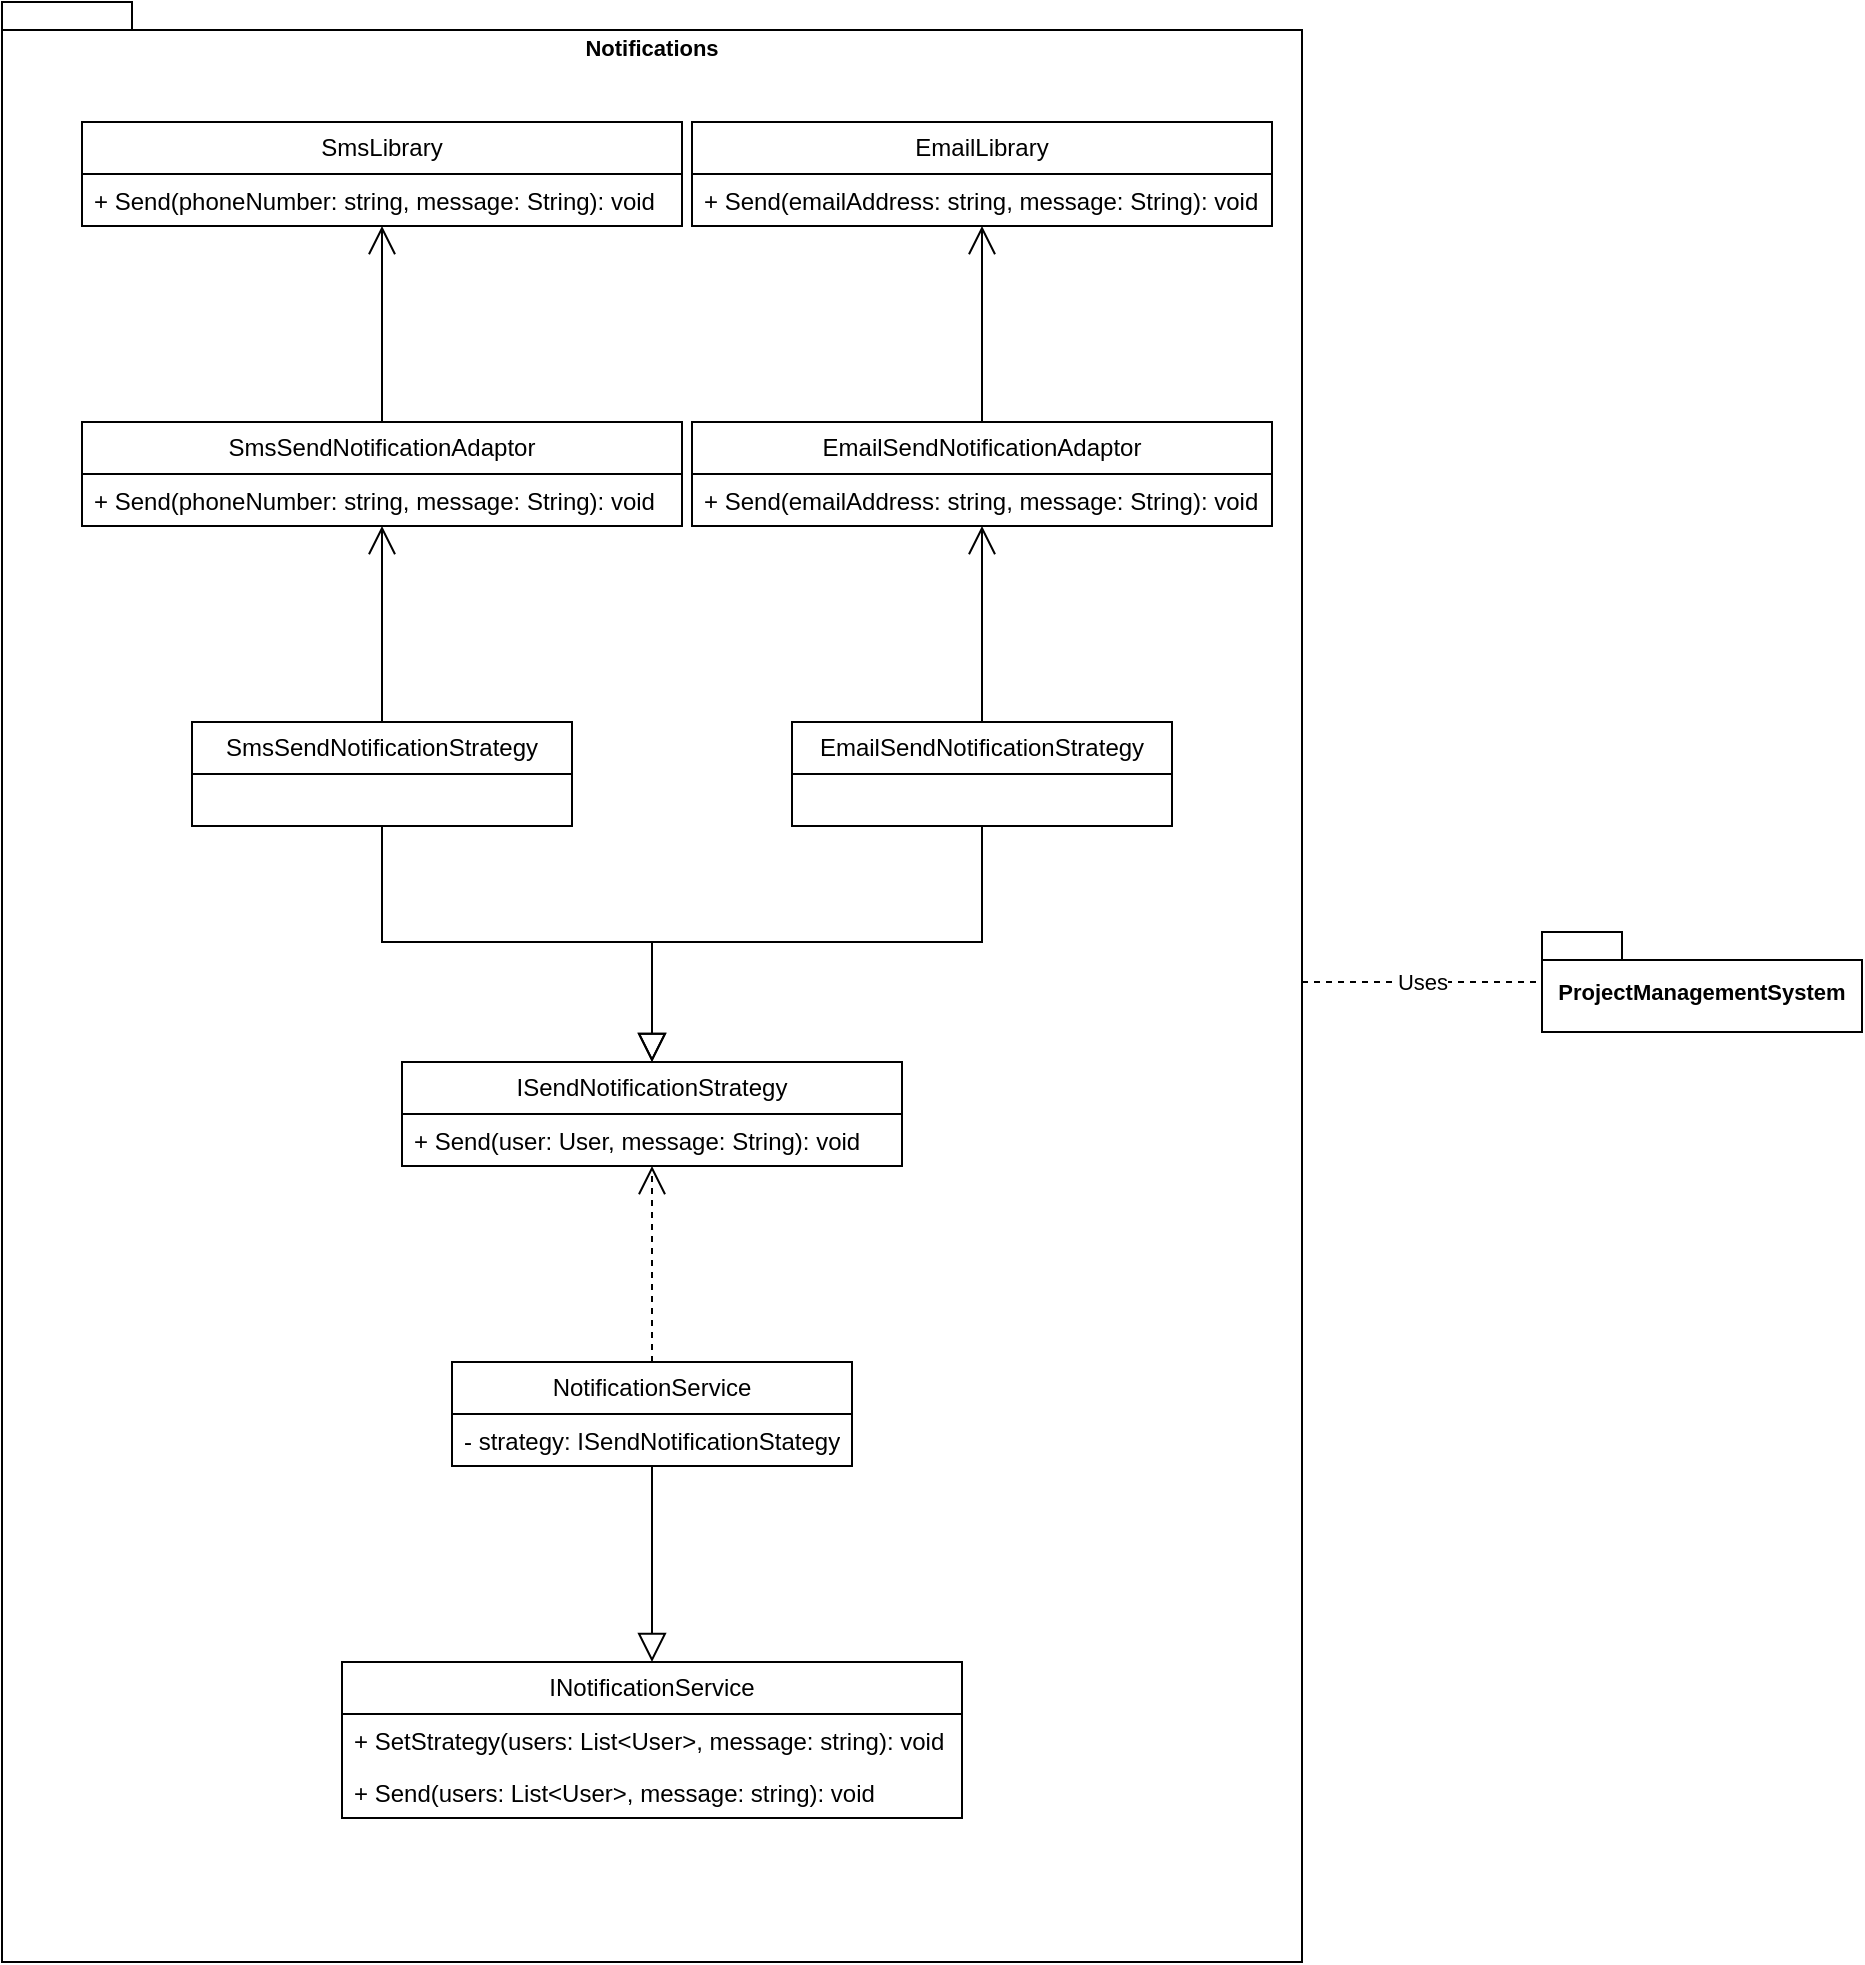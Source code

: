 <mxfile version="26.0.16" pages="4">
  <diagram name="Notifications" id="YHajpCu81Nbju0kvB8xl">
    <mxGraphModel dx="724" dy="428" grid="1" gridSize="10" guides="1" tooltips="1" connect="1" arrows="1" fold="1" page="1" pageScale="1" pageWidth="850" pageHeight="1100" math="0" shadow="0">
      <root>
        <mxCell id="0" />
        <mxCell id="1" parent="0" />
        <mxCell id="TwC9vq39RKVhOEFL0OI5-55" value="Uses" style="edgeStyle=orthogonalEdgeStyle;shape=connector;rounded=0;orthogonalLoop=1;jettySize=auto;html=1;strokeColor=default;strokeWidth=1;align=center;verticalAlign=middle;fontFamily=Helvetica;fontSize=11;fontColor=default;labelBackgroundColor=default;startSize=12;endArrow=none;endFill=0;endSize=12;dashed=1;startFill=0;" parent="1" source="TwC9vq39RKVhOEFL0OI5-54" target="TwC9vq39RKVhOEFL0OI5-53" edge="1">
          <mxGeometry relative="1" as="geometry" />
        </mxCell>
        <mxCell id="TwC9vq39RKVhOEFL0OI5-54" value="Notifications" style="shape=folder;fontStyle=1;spacingTop=10;tabWidth=40;tabHeight=14;tabPosition=left;html=1;whiteSpace=wrap;fontFamily=Helvetica;fontSize=11;fontColor=default;labelBackgroundColor=default;verticalAlign=top;" parent="1" vertex="1">
          <mxGeometry x="140" y="150" width="650" height="980" as="geometry" />
        </mxCell>
        <mxCell id="TwC9vq39RKVhOEFL0OI5-1" value="SmsLibrary" style="swimlane;fontStyle=0;childLayout=stackLayout;horizontal=1;startSize=26;fillColor=none;horizontalStack=0;resizeParent=1;resizeParentMax=0;resizeLast=0;collapsible=1;marginBottom=0;whiteSpace=wrap;html=1;" parent="1" vertex="1">
          <mxGeometry x="180" y="210" width="300" height="52" as="geometry" />
        </mxCell>
        <mxCell id="cvG4CC1aJstGFUDQ-PSY-5" value="+ Send(phoneNumber: string, message: String): void" style="text;strokeColor=none;fillColor=none;align=left;verticalAlign=top;spacingLeft=4;spacingRight=4;overflow=hidden;rotatable=0;points=[[0,0.5],[1,0.5]];portConstraint=eastwest;whiteSpace=wrap;html=1;" vertex="1" parent="TwC9vq39RKVhOEFL0OI5-1">
          <mxGeometry y="26" width="300" height="26" as="geometry" />
        </mxCell>
        <mxCell id="TwC9vq39RKVhOEFL0OI5-5" value="EmailLibrary" style="swimlane;fontStyle=0;childLayout=stackLayout;horizontal=1;startSize=26;fillColor=none;horizontalStack=0;resizeParent=1;resizeParentMax=0;resizeLast=0;collapsible=1;marginBottom=0;whiteSpace=wrap;html=1;" parent="1" vertex="1">
          <mxGeometry x="485" y="210" width="290" height="52" as="geometry" />
        </mxCell>
        <mxCell id="cvG4CC1aJstGFUDQ-PSY-6" value="+ Send(emailAddress: string, message: String): void" style="text;strokeColor=none;fillColor=none;align=left;verticalAlign=top;spacingLeft=4;spacingRight=4;overflow=hidden;rotatable=0;points=[[0,0.5],[1,0.5]];portConstraint=eastwest;whiteSpace=wrap;html=1;" vertex="1" parent="TwC9vq39RKVhOEFL0OI5-5">
          <mxGeometry y="26" width="290" height="26" as="geometry" />
        </mxCell>
        <mxCell id="TwC9vq39RKVhOEFL0OI5-37" style="edgeStyle=orthogonalEdgeStyle;rounded=0;orthogonalLoop=1;jettySize=auto;html=1;endArrow=open;endFill=0;strokeWidth=1;startSize=12;endSize=12;" parent="1" source="TwC9vq39RKVhOEFL0OI5-9" target="TwC9vq39RKVhOEFL0OI5-1" edge="1">
          <mxGeometry relative="1" as="geometry" />
        </mxCell>
        <mxCell id="TwC9vq39RKVhOEFL0OI5-9" value="SmsSendNotificationAdaptor" style="swimlane;fontStyle=0;childLayout=stackLayout;horizontal=1;startSize=26;fillColor=none;horizontalStack=0;resizeParent=1;resizeParentMax=0;resizeLast=0;collapsible=1;marginBottom=0;whiteSpace=wrap;html=1;" parent="1" vertex="1">
          <mxGeometry x="180" y="360" width="300" height="52" as="geometry" />
        </mxCell>
        <mxCell id="cvG4CC1aJstGFUDQ-PSY-2" value="+ Send(phoneNumber: string, message: String): void" style="text;strokeColor=none;fillColor=none;align=left;verticalAlign=top;spacingLeft=4;spacingRight=4;overflow=hidden;rotatable=0;points=[[0,0.5],[1,0.5]];portConstraint=eastwest;whiteSpace=wrap;html=1;" vertex="1" parent="TwC9vq39RKVhOEFL0OI5-9">
          <mxGeometry y="26" width="300" height="26" as="geometry" />
        </mxCell>
        <mxCell id="TwC9vq39RKVhOEFL0OI5-46" style="edgeStyle=orthogonalEdgeStyle;shape=connector;rounded=0;orthogonalLoop=1;jettySize=auto;html=1;strokeColor=default;strokeWidth=1;align=center;verticalAlign=middle;fontFamily=Helvetica;fontSize=11;fontColor=default;labelBackgroundColor=default;startSize=12;endArrow=open;endFill=0;endSize=12;" parent="1" source="TwC9vq39RKVhOEFL0OI5-13" target="TwC9vq39RKVhOEFL0OI5-5" edge="1">
          <mxGeometry relative="1" as="geometry" />
        </mxCell>
        <mxCell id="TwC9vq39RKVhOEFL0OI5-13" value="EmailSendNotificationAdaptor" style="swimlane;fontStyle=0;childLayout=stackLayout;horizontal=1;startSize=26;fillColor=none;horizontalStack=0;resizeParent=1;resizeParentMax=0;resizeLast=0;collapsible=1;marginBottom=0;whiteSpace=wrap;html=1;" parent="1" vertex="1">
          <mxGeometry x="485" y="360" width="290" height="52" as="geometry" />
        </mxCell>
        <mxCell id="cvG4CC1aJstGFUDQ-PSY-1" value="+ Send(emailAddress: string, message: String): void" style="text;strokeColor=none;fillColor=none;align=left;verticalAlign=top;spacingLeft=4;spacingRight=4;overflow=hidden;rotatable=0;points=[[0,0.5],[1,0.5]];portConstraint=eastwest;whiteSpace=wrap;html=1;" vertex="1" parent="TwC9vq39RKVhOEFL0OI5-13">
          <mxGeometry y="26" width="290" height="26" as="geometry" />
        </mxCell>
        <mxCell id="TwC9vq39RKVhOEFL0OI5-48" style="edgeStyle=orthogonalEdgeStyle;shape=connector;rounded=0;orthogonalLoop=1;jettySize=auto;html=1;strokeColor=default;strokeWidth=1;align=center;verticalAlign=middle;fontFamily=Helvetica;fontSize=11;fontColor=default;labelBackgroundColor=default;startSize=12;endArrow=open;endFill=0;endSize=12;" parent="1" source="TwC9vq39RKVhOEFL0OI5-17" target="TwC9vq39RKVhOEFL0OI5-9" edge="1">
          <mxGeometry relative="1" as="geometry" />
        </mxCell>
        <mxCell id="TwC9vq39RKVhOEFL0OI5-17" value="SmsSendNotificationStrategy" style="swimlane;fontStyle=0;childLayout=stackLayout;horizontal=1;startSize=26;fillColor=none;horizontalStack=0;resizeParent=1;resizeParentMax=0;resizeLast=0;collapsible=1;marginBottom=0;whiteSpace=wrap;html=1;" parent="1" vertex="1">
          <mxGeometry x="235" y="510" width="190" height="52" as="geometry" />
        </mxCell>
        <mxCell id="TwC9vq39RKVhOEFL0OI5-47" style="edgeStyle=orthogonalEdgeStyle;shape=connector;rounded=0;orthogonalLoop=1;jettySize=auto;html=1;strokeColor=default;strokeWidth=1;align=center;verticalAlign=middle;fontFamily=Helvetica;fontSize=11;fontColor=default;labelBackgroundColor=default;startSize=12;endArrow=open;endFill=0;endSize=12;" parent="1" source="TwC9vq39RKVhOEFL0OI5-21" target="TwC9vq39RKVhOEFL0OI5-13" edge="1">
          <mxGeometry relative="1" as="geometry" />
        </mxCell>
        <mxCell id="TwC9vq39RKVhOEFL0OI5-21" value="EmailSendNotificationStrategy" style="swimlane;fontStyle=0;childLayout=stackLayout;horizontal=1;startSize=26;fillColor=none;horizontalStack=0;resizeParent=1;resizeParentMax=0;resizeLast=0;collapsible=1;marginBottom=0;whiteSpace=wrap;html=1;" parent="1" vertex="1">
          <mxGeometry x="535" y="510" width="190" height="52" as="geometry" />
        </mxCell>
        <mxCell id="TwC9vq39RKVhOEFL0OI5-49" style="edgeStyle=orthogonalEdgeStyle;shape=connector;rounded=0;orthogonalLoop=1;jettySize=auto;html=1;strokeColor=default;strokeWidth=1;align=center;verticalAlign=middle;fontFamily=Helvetica;fontSize=11;fontColor=default;labelBackgroundColor=default;startSize=12;endArrow=none;endFill=0;endSize=12;startFill=0;startArrow=block;" parent="1" source="TwC9vq39RKVhOEFL0OI5-25" target="TwC9vq39RKVhOEFL0OI5-21" edge="1">
          <mxGeometry relative="1" as="geometry">
            <Array as="points">
              <mxPoint x="465" y="620" />
              <mxPoint x="630" y="620" />
            </Array>
          </mxGeometry>
        </mxCell>
        <mxCell id="TwC9vq39RKVhOEFL0OI5-50" style="edgeStyle=orthogonalEdgeStyle;shape=connector;rounded=0;orthogonalLoop=1;jettySize=auto;html=1;strokeColor=default;strokeWidth=1;align=center;verticalAlign=middle;fontFamily=Helvetica;fontSize=11;fontColor=default;labelBackgroundColor=default;startSize=12;endArrow=none;endFill=0;endSize=12;startArrow=block;startFill=0;" parent="1" source="TwC9vq39RKVhOEFL0OI5-25" target="TwC9vq39RKVhOEFL0OI5-17" edge="1">
          <mxGeometry relative="1" as="geometry">
            <Array as="points">
              <mxPoint x="465" y="620" />
              <mxPoint x="330" y="620" />
            </Array>
          </mxGeometry>
        </mxCell>
        <mxCell id="TwC9vq39RKVhOEFL0OI5-25" value="ISendNotificationStrategy" style="swimlane;fontStyle=0;childLayout=stackLayout;horizontal=1;startSize=26;fillColor=none;horizontalStack=0;resizeParent=1;resizeParentMax=0;resizeLast=0;collapsible=1;marginBottom=0;whiteSpace=wrap;html=1;" parent="1" vertex="1">
          <mxGeometry x="340" y="680" width="250" height="52" as="geometry" />
        </mxCell>
        <mxCell id="TwC9vq39RKVhOEFL0OI5-26" value="+ Send(user: User, message: String): void" style="text;strokeColor=none;fillColor=none;align=left;verticalAlign=top;spacingLeft=4;spacingRight=4;overflow=hidden;rotatable=0;points=[[0,0.5],[1,0.5]];portConstraint=eastwest;whiteSpace=wrap;html=1;" parent="TwC9vq39RKVhOEFL0OI5-25" vertex="1">
          <mxGeometry y="26" width="250" height="26" as="geometry" />
        </mxCell>
        <mxCell id="TwC9vq39RKVhOEFL0OI5-51" style="edgeStyle=orthogonalEdgeStyle;shape=connector;rounded=0;orthogonalLoop=1;jettySize=auto;html=1;strokeColor=default;strokeWidth=1;align=center;verticalAlign=middle;fontFamily=Helvetica;fontSize=11;fontColor=default;labelBackgroundColor=default;startSize=12;endArrow=open;endFill=0;endSize=12;dashed=1;" parent="1" source="TwC9vq39RKVhOEFL0OI5-29" target="TwC9vq39RKVhOEFL0OI5-25" edge="1">
          <mxGeometry relative="1" as="geometry" />
        </mxCell>
        <mxCell id="TwC9vq39RKVhOEFL0OI5-29" value="NotificationService" style="swimlane;fontStyle=0;childLayout=stackLayout;horizontal=1;startSize=26;fillColor=none;horizontalStack=0;resizeParent=1;resizeParentMax=0;resizeLast=0;collapsible=1;marginBottom=0;whiteSpace=wrap;html=1;" parent="1" vertex="1">
          <mxGeometry x="365" y="830" width="200" height="52" as="geometry" />
        </mxCell>
        <mxCell id="TwC9vq39RKVhOEFL0OI5-30" value="- strategy: ISendNotificationStategy" style="text;strokeColor=none;fillColor=none;align=left;verticalAlign=top;spacingLeft=4;spacingRight=4;overflow=hidden;rotatable=0;points=[[0,0.5],[1,0.5]];portConstraint=eastwest;whiteSpace=wrap;html=1;" parent="TwC9vq39RKVhOEFL0OI5-29" vertex="1">
          <mxGeometry y="26" width="200" height="26" as="geometry" />
        </mxCell>
        <mxCell id="TwC9vq39RKVhOEFL0OI5-52" style="edgeStyle=orthogonalEdgeStyle;shape=connector;rounded=0;orthogonalLoop=1;jettySize=auto;html=1;strokeColor=default;strokeWidth=1;align=center;verticalAlign=middle;fontFamily=Helvetica;fontSize=11;fontColor=default;labelBackgroundColor=default;startSize=12;endArrow=none;endFill=0;endSize=12;startArrow=block;startFill=0;" parent="1" source="TwC9vq39RKVhOEFL0OI5-33" target="TwC9vq39RKVhOEFL0OI5-29" edge="1">
          <mxGeometry relative="1" as="geometry" />
        </mxCell>
        <mxCell id="TwC9vq39RKVhOEFL0OI5-33" value="INotificationService" style="swimlane;fontStyle=0;childLayout=stackLayout;horizontal=1;startSize=26;fillColor=none;horizontalStack=0;resizeParent=1;resizeParentMax=0;resizeLast=0;collapsible=1;marginBottom=0;whiteSpace=wrap;html=1;" parent="1" vertex="1">
          <mxGeometry x="310" y="980" width="310" height="78" as="geometry" />
        </mxCell>
        <mxCell id="n7ydRPRzHnPp3bV-fV2E-1" value="+ SetStrategy(users: List&amp;lt;User&amp;gt;, message: string): void" style="text;strokeColor=none;fillColor=none;align=left;verticalAlign=top;spacingLeft=4;spacingRight=4;overflow=hidden;rotatable=0;points=[[0,0.5],[1,0.5]];portConstraint=eastwest;whiteSpace=wrap;html=1;" parent="TwC9vq39RKVhOEFL0OI5-33" vertex="1">
          <mxGeometry y="26" width="310" height="26" as="geometry" />
        </mxCell>
        <mxCell id="TwC9vq39RKVhOEFL0OI5-35" value="+ Send(users: List&amp;lt;User&amp;gt;, message: string): void" style="text;strokeColor=none;fillColor=none;align=left;verticalAlign=top;spacingLeft=4;spacingRight=4;overflow=hidden;rotatable=0;points=[[0,0.5],[1,0.5]];portConstraint=eastwest;whiteSpace=wrap;html=1;" parent="TwC9vq39RKVhOEFL0OI5-33" vertex="1">
          <mxGeometry y="52" width="310" height="26" as="geometry" />
        </mxCell>
        <mxCell id="TwC9vq39RKVhOEFL0OI5-53" value="ProjectManagementSystem" style="shape=folder;fontStyle=1;spacingTop=10;tabWidth=40;tabHeight=14;tabPosition=left;html=1;whiteSpace=wrap;fontFamily=Helvetica;fontSize=11;fontColor=default;labelBackgroundColor=default;" parent="1" vertex="1">
          <mxGeometry x="910" y="615" width="160" height="50" as="geometry" />
        </mxCell>
      </root>
    </mxGraphModel>
  </diagram>
  <diagram id="f_OKBNlPJ251px4nfyG9" name="VersionControl">
    <mxGraphModel dx="1687" dy="984" grid="1" gridSize="10" guides="1" tooltips="1" connect="1" arrows="1" fold="1" page="1" pageScale="1" pageWidth="850" pageHeight="1100" math="0" shadow="0">
      <root>
        <mxCell id="0" />
        <mxCell id="1" parent="0" />
        <mxCell id="XqCs6jha_28srarafWPw-1" value="VersionControl" style="shape=folder;fontStyle=1;spacingTop=10;tabWidth=40;tabHeight=14;tabPosition=left;html=1;whiteSpace=wrap;fontFamily=Helvetica;fontSize=11;fontColor=default;labelBackgroundColor=default;verticalAlign=top;" vertex="1" parent="1">
          <mxGeometry x="190" y="200" width="830" height="470" as="geometry" />
        </mxCell>
        <mxCell id="XqCs6jha_28srarafWPw-38" style="edgeStyle=orthogonalEdgeStyle;shape=connector;rounded=0;orthogonalLoop=1;jettySize=auto;html=1;strokeColor=default;strokeWidth=1;align=center;verticalAlign=middle;fontFamily=Helvetica;fontSize=11;fontColor=default;labelBackgroundColor=default;startSize=12;endArrow=open;endFill=0;endSize=12;" edge="1" parent="1" source="XqCs6jha_28srarafWPw-2" target="XqCs6jha_28srarafWPw-43">
          <mxGeometry relative="1" as="geometry">
            <Array as="points">
              <mxPoint x="600" y="410" />
              <mxPoint x="315" y="410" />
            </Array>
          </mxGeometry>
        </mxCell>
        <mxCell id="XqCs6jha_28srarafWPw-39" style="edgeStyle=orthogonalEdgeStyle;shape=connector;rounded=0;orthogonalLoop=1;jettySize=auto;html=1;strokeColor=default;strokeWidth=1;align=center;verticalAlign=middle;fontFamily=Helvetica;fontSize=11;fontColor=default;labelBackgroundColor=default;startSize=12;endArrow=open;endFill=0;endSize=12;" edge="1" parent="1" source="XqCs6jha_28srarafWPw-2" target="XqCs6jha_28srarafWPw-18">
          <mxGeometry relative="1" as="geometry">
            <Array as="points">
              <mxPoint x="600" y="410" />
              <mxPoint x="510" y="410" />
            </Array>
          </mxGeometry>
        </mxCell>
        <mxCell id="XqCs6jha_28srarafWPw-40" style="edgeStyle=orthogonalEdgeStyle;shape=connector;rounded=0;orthogonalLoop=1;jettySize=auto;html=1;strokeColor=default;strokeWidth=1;align=center;verticalAlign=middle;fontFamily=Helvetica;fontSize=11;fontColor=default;labelBackgroundColor=default;startSize=12;endArrow=open;endFill=0;endSize=12;" edge="1" parent="1" source="XqCs6jha_28srarafWPw-2" target="XqCs6jha_28srarafWPw-22">
          <mxGeometry relative="1" as="geometry">
            <Array as="points">
              <mxPoint x="600" y="410" />
              <mxPoint x="705" y="410" />
            </Array>
          </mxGeometry>
        </mxCell>
        <mxCell id="XqCs6jha_28srarafWPw-41" style="edgeStyle=orthogonalEdgeStyle;shape=connector;rounded=0;orthogonalLoop=1;jettySize=auto;html=1;strokeColor=default;strokeWidth=1;align=center;verticalAlign=middle;fontFamily=Helvetica;fontSize=11;fontColor=default;labelBackgroundColor=default;startSize=12;endArrow=open;endFill=0;endSize=12;" edge="1" parent="1" source="XqCs6jha_28srarafWPw-2" target="XqCs6jha_28srarafWPw-26">
          <mxGeometry relative="1" as="geometry">
            <Array as="points">
              <mxPoint x="600" y="410" />
              <mxPoint x="900" y="410" />
            </Array>
          </mxGeometry>
        </mxCell>
        <mxCell id="XqCs6jha_28srarafWPw-2" value="GitVersionControl" style="swimlane;fontStyle=0;childLayout=stackLayout;horizontal=1;startSize=26;fillColor=none;horizontalStack=0;resizeParent=1;resizeParentMax=0;resizeLast=0;collapsible=1;marginBottom=0;whiteSpace=wrap;html=1;fontFamily=Helvetica;fontSize=11;fontColor=default;labelBackgroundColor=default;" vertex="1" parent="1">
          <mxGeometry x="535" y="286" width="140" height="52" as="geometry" />
        </mxCell>
        <mxCell id="XqCs6jha_28srarafWPw-37" style="edgeStyle=orthogonalEdgeStyle;shape=connector;rounded=0;orthogonalLoop=1;jettySize=auto;html=1;strokeColor=default;strokeWidth=1;align=center;verticalAlign=middle;fontFamily=Helvetica;fontSize=11;fontColor=default;labelBackgroundColor=default;startSize=12;endArrow=none;endFill=0;endSize=12;startArrow=block;startFill=0;dashed=1;" edge="1" parent="1" source="XqCs6jha_28srarafWPw-6" target="XqCs6jha_28srarafWPw-2">
          <mxGeometry relative="1" as="geometry" />
        </mxCell>
        <mxCell id="XqCs6jha_28srarafWPw-6" value="IGitVersionControl" style="swimlane;fontStyle=0;childLayout=stackLayout;horizontal=1;startSize=26;fillColor=none;horizontalStack=0;resizeParent=1;resizeParentMax=0;resizeLast=0;collapsible=1;marginBottom=0;whiteSpace=wrap;html=1;fontFamily=Helvetica;fontSize=11;fontColor=default;labelBackgroundColor=default;" vertex="1" parent="1">
          <mxGeometry x="785" y="247" width="140" height="130" as="geometry" />
        </mxCell>
        <mxCell id="XqCs6jha_28srarafWPw-8" value="+ Branch(): void" style="text;strokeColor=none;fillColor=none;align=left;verticalAlign=top;spacingLeft=4;spacingRight=4;overflow=hidden;rotatable=0;points=[[0,0.5],[1,0.5]];portConstraint=eastwest;whiteSpace=wrap;html=1;fontFamily=Helvetica;fontSize=11;fontColor=default;labelBackgroundColor=default;" vertex="1" parent="XqCs6jha_28srarafWPw-6">
          <mxGeometry y="26" width="140" height="26" as="geometry" />
        </mxCell>
        <mxCell id="XqCs6jha_28srarafWPw-7" value="+ Commit(): void" style="text;strokeColor=none;fillColor=none;align=left;verticalAlign=top;spacingLeft=4;spacingRight=4;overflow=hidden;rotatable=0;points=[[0,0.5],[1,0.5]];portConstraint=eastwest;whiteSpace=wrap;html=1;fontFamily=Helvetica;fontSize=11;fontColor=default;labelBackgroundColor=default;" vertex="1" parent="XqCs6jha_28srarafWPw-6">
          <mxGeometry y="52" width="140" height="26" as="geometry" />
        </mxCell>
        <mxCell id="XqCs6jha_28srarafWPw-9" value="+ Fetch(): void" style="text;strokeColor=none;fillColor=none;align=left;verticalAlign=top;spacingLeft=4;spacingRight=4;overflow=hidden;rotatable=0;points=[[0,0.5],[1,0.5]];portConstraint=eastwest;whiteSpace=wrap;html=1;fontFamily=Helvetica;fontSize=11;fontColor=default;labelBackgroundColor=default;" vertex="1" parent="XqCs6jha_28srarafWPw-6">
          <mxGeometry y="78" width="140" height="26" as="geometry" />
        </mxCell>
        <mxCell id="XqCs6jha_28srarafWPw-36" value="+ Push(): void" style="text;strokeColor=none;fillColor=none;align=left;verticalAlign=top;spacingLeft=4;spacingRight=4;overflow=hidden;rotatable=0;points=[[0,0.5],[1,0.5]];portConstraint=eastwest;whiteSpace=wrap;html=1;fontFamily=Helvetica;fontSize=11;fontColor=default;labelBackgroundColor=default;" vertex="1" parent="XqCs6jha_28srarafWPw-6">
          <mxGeometry y="104" width="140" height="26" as="geometry" />
        </mxCell>
        <mxCell id="XqCs6jha_28srarafWPw-14" value="BranchGitVersionControlAction" style="swimlane;fontStyle=0;childLayout=stackLayout;horizontal=1;startSize=26;fillColor=none;horizontalStack=0;resizeParent=1;resizeParentMax=0;resizeLast=0;collapsible=1;marginBottom=0;whiteSpace=wrap;html=1;fontFamily=Helvetica;fontSize=11;fontColor=default;labelBackgroundColor=default;" vertex="1" parent="1">
          <mxGeometry x="230" y="590" width="170" height="52" as="geometry" />
        </mxCell>
        <mxCell id="XqCs6jha_28srarafWPw-49" style="edgeStyle=orthogonalEdgeStyle;shape=connector;rounded=0;orthogonalLoop=1;jettySize=auto;html=1;entryX=0.5;entryY=0;entryDx=0;entryDy=0;strokeColor=default;strokeWidth=1;align=center;verticalAlign=middle;fontFamily=Helvetica;fontSize=11;fontColor=default;labelBackgroundColor=default;startSize=12;endArrow=none;endFill=0;endSize=12;startArrow=block;startFill=0;dashed=1;" edge="1" parent="1" source="XqCs6jha_28srarafWPw-18" target="XqCs6jha_28srarafWPw-46">
          <mxGeometry relative="1" as="geometry" />
        </mxCell>
        <mxCell id="XqCs6jha_28srarafWPw-18" value="&lt;div&gt;&amp;lt;&amp;lt;interface&amp;gt;&amp;gt;&lt;/div&gt;CommitGitVersionControlAction" style="swimlane;fontStyle=0;childLayout=stackLayout;horizontal=1;startSize=46;fillColor=none;horizontalStack=0;resizeParent=1;resizeParentMax=0;resizeLast=0;collapsible=1;marginBottom=0;whiteSpace=wrap;html=1;fontFamily=Helvetica;fontSize=11;fontColor=default;labelBackgroundColor=default;" vertex="1" parent="1">
          <mxGeometry x="425" y="454" width="170" height="72" as="geometry" />
        </mxCell>
        <mxCell id="XqCs6jha_28srarafWPw-52" value="+ Commit(message: string): void" style="text;strokeColor=none;fillColor=none;align=left;verticalAlign=top;spacingLeft=4;spacingRight=4;overflow=hidden;rotatable=0;points=[[0,0.5],[1,0.5]];portConstraint=eastwest;whiteSpace=wrap;html=1;fontFamily=Helvetica;fontSize=11;fontColor=default;labelBackgroundColor=default;" vertex="1" parent="XqCs6jha_28srarafWPw-18">
          <mxGeometry y="46" width="170" height="26" as="geometry" />
        </mxCell>
        <mxCell id="XqCs6jha_28srarafWPw-50" style="edgeStyle=orthogonalEdgeStyle;shape=connector;rounded=0;orthogonalLoop=1;jettySize=auto;html=1;strokeColor=default;strokeWidth=1;align=center;verticalAlign=middle;fontFamily=Helvetica;fontSize=11;fontColor=default;labelBackgroundColor=default;startSize=12;endArrow=none;endFill=0;endSize=12;startArrow=block;startFill=0;dashed=1;" edge="1" parent="1" source="XqCs6jha_28srarafWPw-22" target="XqCs6jha_28srarafWPw-47">
          <mxGeometry relative="1" as="geometry" />
        </mxCell>
        <mxCell id="XqCs6jha_28srarafWPw-22" value="&lt;div&gt;&amp;lt;&amp;lt;interface&amp;gt;&amp;gt;&lt;/div&gt;FetchGitVersionControlAction" style="swimlane;fontStyle=0;childLayout=stackLayout;horizontal=1;startSize=46;fillColor=none;horizontalStack=0;resizeParent=1;resizeParentMax=0;resizeLast=0;collapsible=1;marginBottom=0;whiteSpace=wrap;html=1;fontFamily=Helvetica;fontSize=11;fontColor=default;labelBackgroundColor=default;" vertex="1" parent="1">
          <mxGeometry x="625" y="454" width="160" height="72" as="geometry" />
        </mxCell>
        <mxCell id="XqCs6jha_28srarafWPw-53" value="+ Fetch(): void" style="text;strokeColor=none;fillColor=none;align=left;verticalAlign=top;spacingLeft=4;spacingRight=4;overflow=hidden;rotatable=0;points=[[0,0.5],[1,0.5]];portConstraint=eastwest;whiteSpace=wrap;html=1;fontFamily=Helvetica;fontSize=11;fontColor=default;labelBackgroundColor=default;" vertex="1" parent="XqCs6jha_28srarafWPw-22">
          <mxGeometry y="46" width="160" height="26" as="geometry" />
        </mxCell>
        <mxCell id="XqCs6jha_28srarafWPw-51" style="edgeStyle=orthogonalEdgeStyle;shape=connector;rounded=0;orthogonalLoop=1;jettySize=auto;html=1;strokeColor=default;strokeWidth=1;align=center;verticalAlign=middle;fontFamily=Helvetica;fontSize=11;fontColor=default;labelBackgroundColor=default;startSize=12;endArrow=none;endFill=0;endSize=12;startArrow=block;startFill=0;dashed=1;" edge="1" parent="1" source="XqCs6jha_28srarafWPw-26" target="XqCs6jha_28srarafWPw-48">
          <mxGeometry relative="1" as="geometry" />
        </mxCell>
        <mxCell id="XqCs6jha_28srarafWPw-26" value="&lt;div&gt;&amp;lt;&amp;lt;interface&amp;gt;&amp;gt;&lt;/div&gt;PushGitVersionControlAction" style="swimlane;fontStyle=0;childLayout=stackLayout;horizontal=1;startSize=46;fillColor=none;horizontalStack=0;resizeParent=1;resizeParentMax=0;resizeLast=0;collapsible=1;marginBottom=0;whiteSpace=wrap;html=1;fontFamily=Helvetica;fontSize=11;fontColor=default;labelBackgroundColor=default;" vertex="1" parent="1">
          <mxGeometry x="820" y="454" width="160" height="72" as="geometry" />
        </mxCell>
        <mxCell id="XqCs6jha_28srarafWPw-54" value="+ Push(): void" style="text;strokeColor=none;fillColor=none;align=left;verticalAlign=top;spacingLeft=4;spacingRight=4;overflow=hidden;rotatable=0;points=[[0,0.5],[1,0.5]];portConstraint=eastwest;whiteSpace=wrap;html=1;fontFamily=Helvetica;fontSize=11;fontColor=default;labelBackgroundColor=default;" vertex="1" parent="XqCs6jha_28srarafWPw-26">
          <mxGeometry y="46" width="160" height="26" as="geometry" />
        </mxCell>
        <mxCell id="XqCs6jha_28srarafWPw-45" style="edgeStyle=orthogonalEdgeStyle;shape=connector;rounded=0;orthogonalLoop=1;jettySize=auto;html=1;strokeColor=default;strokeWidth=1;align=center;verticalAlign=middle;fontFamily=Helvetica;fontSize=11;fontColor=default;labelBackgroundColor=default;startSize=12;endArrow=none;endFill=0;endSize=12;startArrow=block;startFill=0;dashed=1;" edge="1" parent="1" source="XqCs6jha_28srarafWPw-43" target="XqCs6jha_28srarafWPw-14">
          <mxGeometry relative="1" as="geometry" />
        </mxCell>
        <mxCell id="XqCs6jha_28srarafWPw-43" value="&lt;div&gt;&amp;lt;&amp;lt;interface&amp;gt;&amp;gt;&lt;/div&gt;IBranchGitVersionControlAction" style="swimlane;fontStyle=0;childLayout=stackLayout;horizontal=1;startSize=46;fillColor=none;horizontalStack=0;resizeParent=1;resizeParentMax=0;resizeLast=0;collapsible=1;marginBottom=0;whiteSpace=wrap;html=1;fontFamily=Helvetica;fontSize=11;fontColor=default;labelBackgroundColor=default;" vertex="1" parent="1">
          <mxGeometry x="220" y="454" width="190" height="72" as="geometry" />
        </mxCell>
        <mxCell id="XqCs6jha_28srarafWPw-44" value="+ Branch(branchName: string): void" style="text;strokeColor=none;fillColor=none;align=left;verticalAlign=top;spacingLeft=4;spacingRight=4;overflow=hidden;rotatable=0;points=[[0,0.5],[1,0.5]];portConstraint=eastwest;whiteSpace=wrap;html=1;fontFamily=Helvetica;fontSize=11;fontColor=default;labelBackgroundColor=default;" vertex="1" parent="XqCs6jha_28srarafWPw-43">
          <mxGeometry y="46" width="190" height="26" as="geometry" />
        </mxCell>
        <mxCell id="XqCs6jha_28srarafWPw-46" value="CommitGitVersionControlAction" style="swimlane;fontStyle=0;childLayout=stackLayout;horizontal=1;startSize=26;fillColor=none;horizontalStack=0;resizeParent=1;resizeParentMax=0;resizeLast=0;collapsible=1;marginBottom=0;whiteSpace=wrap;html=1;fontFamily=Helvetica;fontSize=11;fontColor=default;labelBackgroundColor=default;" vertex="1" parent="1">
          <mxGeometry x="425" y="590" width="170" height="52" as="geometry" />
        </mxCell>
        <mxCell id="XqCs6jha_28srarafWPw-47" value="FetchGitVersionControlAction" style="swimlane;fontStyle=0;childLayout=stackLayout;horizontal=1;startSize=26;fillColor=none;horizontalStack=0;resizeParent=1;resizeParentMax=0;resizeLast=0;collapsible=1;marginBottom=0;whiteSpace=wrap;html=1;fontFamily=Helvetica;fontSize=11;fontColor=default;labelBackgroundColor=default;" vertex="1" parent="1">
          <mxGeometry x="625" y="590" width="160" height="52" as="geometry" />
        </mxCell>
        <mxCell id="XqCs6jha_28srarafWPw-48" value="PushGitVersionControlAction" style="swimlane;fontStyle=0;childLayout=stackLayout;horizontal=1;startSize=26;fillColor=none;horizontalStack=0;resizeParent=1;resizeParentMax=0;resizeLast=0;collapsible=1;marginBottom=0;whiteSpace=wrap;html=1;fontFamily=Helvetica;fontSize=11;fontColor=default;labelBackgroundColor=default;" vertex="1" parent="1">
          <mxGeometry x="820" y="590" width="160" height="52" as="geometry" />
        </mxCell>
      </root>
    </mxGraphModel>
  </diagram>
  <diagram id="sgwrtLv7vi8BRDHB-7KS" name="DevOps">
    <mxGraphModel dx="1416" dy="1596" grid="1" gridSize="10" guides="1" tooltips="1" connect="1" arrows="1" fold="1" page="1" pageScale="1" pageWidth="850" pageHeight="1100" math="0" shadow="0">
      <root>
        <mxCell id="0" />
        <mxCell id="1" parent="0" />
        <mxCell id="wnxSNhhKYnTs5wvNVK_b-153" value="Uses" style="edgeStyle=orthogonalEdgeStyle;shape=connector;rounded=0;orthogonalLoop=1;jettySize=auto;html=1;strokeColor=default;strokeWidth=1;align=center;verticalAlign=middle;fontFamily=Helvetica;fontSize=11;fontColor=default;labelBackgroundColor=default;startSize=12;endArrow=open;endFill=0;endSize=12;dashed=1;" parent="1" source="wnxSNhhKYnTs5wvNVK_b-1" target="wnxSNhhKYnTs5wvNVK_b-152" edge="1">
          <mxGeometry relative="1" as="geometry">
            <Array as="points">
              <mxPoint x="35" y="150" />
              <mxPoint x="35" y="150" />
            </Array>
          </mxGeometry>
        </mxCell>
        <mxCell id="wnxSNhhKYnTs5wvNVK_b-1" value="DevOps" style="shape=folder;fontStyle=1;spacingTop=10;tabWidth=40;tabHeight=14;tabPosition=left;html=1;whiteSpace=wrap;fontFamily=Helvetica;fontSize=11;fontColor=default;labelBackgroundColor=default;verticalAlign=top;" parent="1" vertex="1">
          <mxGeometry x="-50" y="160" width="1760" height="1350" as="geometry" />
        </mxCell>
        <mxCell id="wnxSNhhKYnTs5wvNVK_b-15" style="edgeStyle=orthogonalEdgeStyle;shape=connector;rounded=0;orthogonalLoop=1;jettySize=auto;html=1;strokeColor=default;strokeWidth=1;align=center;verticalAlign=middle;fontFamily=Helvetica;fontSize=11;fontColor=default;labelBackgroundColor=default;startSize=12;endArrow=open;endFill=0;endSize=12;" parent="1" source="wnxSNhhKYnTs5wvNVK_b-2" target="wnxSNhhKYnTs5wvNVK_b-7" edge="1">
          <mxGeometry relative="1" as="geometry" />
        </mxCell>
        <mxCell id="wnxSNhhKYnTs5wvNVK_b-2" value="PipelineDirector" style="swimlane;fontStyle=0;childLayout=stackLayout;horizontal=1;startSize=26;fillColor=none;horizontalStack=0;resizeParent=1;resizeParentMax=0;resizeLast=0;collapsible=1;marginBottom=0;whiteSpace=wrap;html=1;fontFamily=Helvetica;fontSize=11;fontColor=default;labelBackgroundColor=default;" parent="1" vertex="1">
          <mxGeometry x="475" y="200" width="360" height="52" as="geometry" />
        </mxCell>
        <mxCell id="wnxSNhhKYnTs5wvNVK_b-3" value="+&amp;nbsp;&lt;span style=&quot;text-align: center;&quot;&gt;PipelineDirector(builder: IPipelineBuilder, isDeployPipeline: boolean)&lt;/span&gt;" style="text;strokeColor=none;fillColor=none;align=left;verticalAlign=top;spacingLeft=4;spacingRight=4;overflow=hidden;rotatable=0;points=[[0,0.5],[1,0.5]];portConstraint=eastwest;whiteSpace=wrap;html=1;fontFamily=Helvetica;fontSize=11;fontColor=default;labelBackgroundColor=default;" parent="wnxSNhhKYnTs5wvNVK_b-2" vertex="1">
          <mxGeometry y="26" width="360" height="26" as="geometry" />
        </mxCell>
        <mxCell id="wnxSNhhKYnTs5wvNVK_b-16" style="edgeStyle=orthogonalEdgeStyle;shape=connector;rounded=0;orthogonalLoop=1;jettySize=auto;html=1;strokeColor=default;strokeWidth=1;align=center;verticalAlign=middle;fontFamily=Helvetica;fontSize=11;fontColor=default;labelBackgroundColor=default;startSize=12;endArrow=none;endFill=0;endSize=12;startArrow=block;startFill=0;dashed=1;" parent="1" source="wnxSNhhKYnTs5wvNVK_b-7" target="wnxSNhhKYnTs5wvNVK_b-11" edge="1">
          <mxGeometry relative="1" as="geometry" />
        </mxCell>
        <mxCell id="wnxSNhhKYnTs5wvNVK_b-32" style="edgeStyle=orthogonalEdgeStyle;shape=connector;rounded=0;orthogonalLoop=1;jettySize=auto;html=1;strokeColor=default;strokeWidth=1;align=center;verticalAlign=middle;fontFamily=Helvetica;fontSize=11;fontColor=default;labelBackgroundColor=default;startSize=12;endArrow=open;endFill=0;endSize=12;" parent="1" source="wnxSNhhKYnTs5wvNVK_b-11" target="wnxSNhhKYnTs5wvNVK_b-17" edge="1">
          <mxGeometry relative="1" as="geometry">
            <Array as="points">
              <mxPoint x="960" y="570" />
              <mxPoint x="620" y="570" />
            </Array>
          </mxGeometry>
        </mxCell>
        <mxCell id="wnxSNhhKYnTs5wvNVK_b-7" value="IPipelineBuilder" style="swimlane;fontStyle=0;childLayout=stackLayout;horizontal=1;startSize=26;fillColor=none;horizontalStack=0;resizeParent=1;resizeParentMax=0;resizeLast=0;collapsible=1;marginBottom=0;whiteSpace=wrap;html=1;fontFamily=Helvetica;fontSize=11;fontColor=default;labelBackgroundColor=default;" parent="1" vertex="1">
          <mxGeometry x="490" y="310" width="330" height="208" as="geometry" />
        </mxCell>
        <mxCell id="wnxSNhhKYnTs5wvNVK_b-8" value="+ Build(): Pipeline" style="text;strokeColor=none;fillColor=none;align=left;verticalAlign=top;spacingLeft=4;spacingRight=4;overflow=hidden;rotatable=0;points=[[0,0.5],[1,0.5]];portConstraint=eastwest;whiteSpace=wrap;html=1;fontFamily=Helvetica;fontSize=11;fontColor=default;labelBackgroundColor=default;" parent="wnxSNhhKYnTs5wvNVK_b-7" vertex="1">
          <mxGeometry y="26" width="330" height="26" as="geometry" />
        </mxCell>
        <mxCell id="wnxSNhhKYnTs5wvNVK_b-9" value="+ AddBuildAction(action: BuildAction): IPipelineBuilder" style="text;strokeColor=none;fillColor=none;align=left;verticalAlign=top;spacingLeft=4;spacingRight=4;overflow=hidden;rotatable=0;points=[[0,0.5],[1,0.5]];portConstraint=eastwest;whiteSpace=wrap;html=1;fontFamily=Helvetica;fontSize=11;fontColor=default;labelBackgroundColor=default;" parent="wnxSNhhKYnTs5wvNVK_b-7" vertex="1">
          <mxGeometry y="52" width="330" height="26" as="geometry" />
        </mxCell>
        <mxCell id="wnxSNhhKYnTs5wvNVK_b-10" value="+ AddPackageAction(action: PackageAction): IPipelineBuilder" style="text;strokeColor=none;fillColor=none;align=left;verticalAlign=top;spacingLeft=4;spacingRight=4;overflow=hidden;rotatable=0;points=[[0,0.5],[1,0.5]];portConstraint=eastwest;whiteSpace=wrap;html=1;fontFamily=Helvetica;fontSize=11;fontColor=default;labelBackgroundColor=default;" parent="wnxSNhhKYnTs5wvNVK_b-7" vertex="1">
          <mxGeometry y="78" width="330" height="26" as="geometry" />
        </mxCell>
        <mxCell id="wnxSNhhKYnTs5wvNVK_b-35" value="+ AddSourceAction(action: SourceAction): IPipelineBuilder" style="text;strokeColor=none;fillColor=none;align=left;verticalAlign=top;spacingLeft=4;spacingRight=4;overflow=hidden;rotatable=0;points=[[0,0.5],[1,0.5]];portConstraint=eastwest;whiteSpace=wrap;html=1;fontFamily=Helvetica;fontSize=11;fontColor=default;labelBackgroundColor=default;" parent="wnxSNhhKYnTs5wvNVK_b-7" vertex="1">
          <mxGeometry y="104" width="330" height="26" as="geometry" />
        </mxCell>
        <mxCell id="wnxSNhhKYnTs5wvNVK_b-36" value="+ AddUtilityAction(action: UtilityAction): IPipelineBuilder" style="text;strokeColor=none;fillColor=none;align=left;verticalAlign=top;spacingLeft=4;spacingRight=4;overflow=hidden;rotatable=0;points=[[0,0.5],[1,0.5]];portConstraint=eastwest;whiteSpace=wrap;html=1;fontFamily=Helvetica;fontSize=11;fontColor=default;labelBackgroundColor=default;" parent="wnxSNhhKYnTs5wvNVK_b-7" vertex="1">
          <mxGeometry y="130" width="330" height="26" as="geometry" />
        </mxCell>
        <mxCell id="wnxSNhhKYnTs5wvNVK_b-37" value="+ AddAnalysisAction(action: AnalysisAction): IPipelineBuilder" style="text;strokeColor=none;fillColor=none;align=left;verticalAlign=top;spacingLeft=4;spacingRight=4;overflow=hidden;rotatable=0;points=[[0,0.5],[1,0.5]];portConstraint=eastwest;whiteSpace=wrap;html=1;fontFamily=Helvetica;fontSize=11;fontColor=default;labelBackgroundColor=default;" parent="wnxSNhhKYnTs5wvNVK_b-7" vertex="1">
          <mxGeometry y="156" width="330" height="26" as="geometry" />
        </mxCell>
        <mxCell id="wnxSNhhKYnTs5wvNVK_b-39" value="+ AddDeployAction(action: DeployAction): IPipelineBuilder" style="text;strokeColor=none;fillColor=none;align=left;verticalAlign=top;spacingLeft=4;spacingRight=4;overflow=hidden;rotatable=0;points=[[0,0.5],[1,0.5]];portConstraint=eastwest;whiteSpace=wrap;html=1;fontFamily=Helvetica;fontSize=11;fontColor=default;labelBackgroundColor=default;" parent="wnxSNhhKYnTs5wvNVK_b-7" vertex="1">
          <mxGeometry y="182" width="330" height="26" as="geometry" />
        </mxCell>
        <mxCell id="wnxSNhhKYnTs5wvNVK_b-11" value="ConcretePipelineBuilder" style="swimlane;fontStyle=0;childLayout=stackLayout;horizontal=1;startSize=26;fillColor=none;horizontalStack=0;resizeParent=1;resizeParentMax=0;resizeLast=0;collapsible=1;marginBottom=0;whiteSpace=wrap;html=1;fontFamily=Helvetica;fontSize=11;fontColor=default;labelBackgroundColor=default;" parent="1" vertex="1">
          <mxGeometry x="890" y="362" width="140" height="104" as="geometry" />
        </mxCell>
        <mxCell id="wnxSNhhKYnTs5wvNVK_b-12" value="+ field: type" style="text;strokeColor=none;fillColor=none;align=left;verticalAlign=top;spacingLeft=4;spacingRight=4;overflow=hidden;rotatable=0;points=[[0,0.5],[1,0.5]];portConstraint=eastwest;whiteSpace=wrap;html=1;fontFamily=Helvetica;fontSize=11;fontColor=default;labelBackgroundColor=default;" parent="wnxSNhhKYnTs5wvNVK_b-11" vertex="1">
          <mxGeometry y="26" width="140" height="26" as="geometry" />
        </mxCell>
        <mxCell id="wnxSNhhKYnTs5wvNVK_b-13" value="+ field: type" style="text;strokeColor=none;fillColor=none;align=left;verticalAlign=top;spacingLeft=4;spacingRight=4;overflow=hidden;rotatable=0;points=[[0,0.5],[1,0.5]];portConstraint=eastwest;whiteSpace=wrap;html=1;fontFamily=Helvetica;fontSize=11;fontColor=default;labelBackgroundColor=default;" parent="wnxSNhhKYnTs5wvNVK_b-11" vertex="1">
          <mxGeometry y="52" width="140" height="26" as="geometry" />
        </mxCell>
        <mxCell id="wnxSNhhKYnTs5wvNVK_b-14" value="+ field: type" style="text;strokeColor=none;fillColor=none;align=left;verticalAlign=top;spacingLeft=4;spacingRight=4;overflow=hidden;rotatable=0;points=[[0,0.5],[1,0.5]];portConstraint=eastwest;whiteSpace=wrap;html=1;fontFamily=Helvetica;fontSize=11;fontColor=default;labelBackgroundColor=default;" parent="wnxSNhhKYnTs5wvNVK_b-11" vertex="1">
          <mxGeometry y="78" width="140" height="26" as="geometry" />
        </mxCell>
        <mxCell id="wnxSNhhKYnTs5wvNVK_b-17" value="&amp;lt;&amp;lt;abstract&amp;gt;&amp;gt;&lt;br&gt;Component" style="swimlane;fontStyle=0;childLayout=stackLayout;horizontal=1;startSize=40;fillColor=none;horizontalStack=0;resizeParent=1;resizeParentMax=0;resizeLast=0;collapsible=1;marginBottom=0;whiteSpace=wrap;html=1;fontFamily=Helvetica;fontSize=11;fontColor=default;labelBackgroundColor=default;" parent="1" vertex="1">
          <mxGeometry x="540" y="700" width="200" height="92" as="geometry" />
        </mxCell>
        <mxCell id="wnxSNhhKYnTs5wvNVK_b-18" value="+ Operation(): void" style="text;strokeColor=none;fillColor=none;align=left;verticalAlign=top;spacingLeft=4;spacingRight=4;overflow=hidden;rotatable=0;points=[[0,0.5],[1,0.5]];portConstraint=eastwest;whiteSpace=wrap;html=1;fontFamily=Helvetica;fontSize=11;fontColor=default;labelBackgroundColor=default;" parent="wnxSNhhKYnTs5wvNVK_b-17" vertex="1">
          <mxGeometry y="40" width="200" height="26" as="geometry" />
        </mxCell>
        <mxCell id="wnxSNhhKYnTs5wvNVK_b-19" value="+ Accept(visitor: IPipelineVisitor): void" style="text;strokeColor=none;fillColor=none;align=left;verticalAlign=top;spacingLeft=4;spacingRight=4;overflow=hidden;rotatable=0;points=[[0,0.5],[1,0.5]];portConstraint=eastwest;whiteSpace=wrap;html=1;fontFamily=Helvetica;fontSize=11;fontColor=default;labelBackgroundColor=default;" parent="wnxSNhhKYnTs5wvNVK_b-17" vertex="1">
          <mxGeometry y="66" width="200" height="26" as="geometry" />
        </mxCell>
        <mxCell id="wnxSNhhKYnTs5wvNVK_b-29" style="edgeStyle=orthogonalEdgeStyle;shape=connector;rounded=0;orthogonalLoop=1;jettySize=auto;html=1;strokeColor=default;strokeWidth=1;align=center;verticalAlign=middle;fontFamily=Helvetica;fontSize=11;fontColor=default;labelBackgroundColor=default;startSize=12;endArrow=open;endFill=0;endSize=12;" parent="1" source="wnxSNhhKYnTs5wvNVK_b-25" target="wnxSNhhKYnTs5wvNVK_b-17" edge="1">
          <mxGeometry relative="1" as="geometry">
            <Array as="points">
              <mxPoint x="750" y="760" />
              <mxPoint x="750" y="760" />
            </Array>
          </mxGeometry>
        </mxCell>
        <mxCell id="wnxSNhhKYnTs5wvNVK_b-31" style="edgeStyle=orthogonalEdgeStyle;shape=connector;rounded=0;orthogonalLoop=1;jettySize=auto;html=1;strokeColor=default;strokeWidth=1;align=center;verticalAlign=middle;fontFamily=Helvetica;fontSize=11;fontColor=default;labelBackgroundColor=default;startSize=12;endArrow=block;endFill=0;endSize=12;dashed=1;" parent="1" source="wnxSNhhKYnTs5wvNVK_b-25" target="wnxSNhhKYnTs5wvNVK_b-17" edge="1">
          <mxGeometry relative="1" as="geometry">
            <Array as="points">
              <mxPoint x="770" y="740" />
              <mxPoint x="770" y="740" />
            </Array>
          </mxGeometry>
        </mxCell>
        <mxCell id="wnxSNhhKYnTs5wvNVK_b-25" value="Composite" style="swimlane;fontStyle=0;childLayout=stackLayout;horizontal=1;startSize=26;fillColor=none;horizontalStack=0;resizeParent=1;resizeParentMax=0;resizeLast=0;collapsible=1;marginBottom=0;whiteSpace=wrap;html=1;fontFamily=Helvetica;fontSize=11;fontColor=default;labelBackgroundColor=default;" parent="1" vertex="1">
          <mxGeometry x="790" y="700" width="140" height="104" as="geometry" />
        </mxCell>
        <mxCell id="wnxSNhhKYnTs5wvNVK_b-26" value="+ Add(): void" style="text;strokeColor=none;fillColor=none;align=left;verticalAlign=top;spacingLeft=4;spacingRight=4;overflow=hidden;rotatable=0;points=[[0,0.5],[1,0.5]];portConstraint=eastwest;whiteSpace=wrap;html=1;fontFamily=Helvetica;fontSize=11;fontColor=default;labelBackgroundColor=default;" parent="wnxSNhhKYnTs5wvNVK_b-25" vertex="1">
          <mxGeometry y="26" width="140" height="26" as="geometry" />
        </mxCell>
        <mxCell id="wnxSNhhKYnTs5wvNVK_b-27" value="+ Remove(): void" style="text;strokeColor=none;fillColor=none;align=left;verticalAlign=top;spacingLeft=4;spacingRight=4;overflow=hidden;rotatable=0;points=[[0,0.5],[1,0.5]];portConstraint=eastwest;whiteSpace=wrap;html=1;fontFamily=Helvetica;fontSize=11;fontColor=default;labelBackgroundColor=default;" parent="wnxSNhhKYnTs5wvNVK_b-25" vertex="1">
          <mxGeometry y="52" width="140" height="26" as="geometry" />
        </mxCell>
        <mxCell id="wnxSNhhKYnTs5wvNVK_b-28" value="+ GetChild(): Component" style="text;strokeColor=none;fillColor=none;align=left;verticalAlign=top;spacingLeft=4;spacingRight=4;overflow=hidden;rotatable=0;points=[[0,0.5],[1,0.5]];portConstraint=eastwest;whiteSpace=wrap;html=1;fontFamily=Helvetica;fontSize=11;fontColor=default;labelBackgroundColor=default;" parent="wnxSNhhKYnTs5wvNVK_b-25" vertex="1">
          <mxGeometry y="78" width="140" height="26" as="geometry" />
        </mxCell>
        <mxCell id="wnxSNhhKYnTs5wvNVK_b-33" value="1" style="text;html=1;align=center;verticalAlign=middle;resizable=0;points=[];autosize=1;strokeColor=none;fillColor=none;fontFamily=Helvetica;fontSize=11;fontColor=default;labelBackgroundColor=default;" parent="1" vertex="1">
          <mxGeometry x="620" y="280" width="30" height="30" as="geometry" />
        </mxCell>
        <mxCell id="wnxSNhhKYnTs5wvNVK_b-34" value="- builder" style="text;html=1;align=center;verticalAlign=middle;resizable=0;points=[];autosize=1;strokeColor=none;fillColor=none;fontFamily=Helvetica;fontSize=11;fontColor=default;labelBackgroundColor=default;" parent="1" vertex="1">
          <mxGeometry x="660" y="280" width="60" height="30" as="geometry" />
        </mxCell>
        <mxCell id="wnxSNhhKYnTs5wvNVK_b-49" style="edgeStyle=orthogonalEdgeStyle;shape=connector;rounded=0;orthogonalLoop=1;jettySize=auto;html=1;strokeColor=default;strokeWidth=1;align=center;verticalAlign=middle;fontFamily=Helvetica;fontSize=11;fontColor=default;labelBackgroundColor=default;startSize=12;endArrow=block;endFill=0;endSize=12;startArrow=none;startFill=0;" parent="1" source="wnxSNhhKYnTs5wvNVK_b-45" target="wnxSNhhKYnTs5wvNVK_b-25" edge="1">
          <mxGeometry relative="1" as="geometry" />
        </mxCell>
        <mxCell id="wnxSNhhKYnTs5wvNVK_b-45" value="Pipeline" style="swimlane;fontStyle=0;childLayout=stackLayout;horizontal=1;startSize=26;fillColor=none;horizontalStack=0;resizeParent=1;resizeParentMax=0;resizeLast=0;collapsible=1;marginBottom=0;whiteSpace=wrap;html=1;fontFamily=Helvetica;fontSize=11;fontColor=default;labelBackgroundColor=default;" parent="1" vertex="1">
          <mxGeometry x="970" y="713" width="260" height="78" as="geometry" />
        </mxCell>
        <mxCell id="wnxSNhhKYnTs5wvNVK_b-46" value="- notificationService: INotificationService" style="text;strokeColor=none;fillColor=none;align=left;verticalAlign=top;spacingLeft=4;spacingRight=4;overflow=hidden;rotatable=0;points=[[0,0.5],[1,0.5]];portConstraint=eastwest;whiteSpace=wrap;html=1;fontFamily=Helvetica;fontSize=11;fontColor=default;labelBackgroundColor=default;" parent="wnxSNhhKYnTs5wvNVK_b-45" vertex="1">
          <mxGeometry y="26" width="260" height="26" as="geometry" />
        </mxCell>
        <mxCell id="wnxSNhhKYnTs5wvNVK_b-47" value="+ Pipeline(notificationService: INotificationService)" style="text;strokeColor=none;fillColor=none;align=left;verticalAlign=top;spacingLeft=4;spacingRight=4;overflow=hidden;rotatable=0;points=[[0,0.5],[1,0.5]];portConstraint=eastwest;whiteSpace=wrap;html=1;fontFamily=Helvetica;fontSize=11;fontColor=default;labelBackgroundColor=default;" parent="wnxSNhhKYnTs5wvNVK_b-45" vertex="1">
          <mxGeometry y="52" width="260" height="26" as="geometry" />
        </mxCell>
        <mxCell id="wnxSNhhKYnTs5wvNVK_b-59" style="edgeStyle=orthogonalEdgeStyle;shape=connector;rounded=0;orthogonalLoop=1;jettySize=auto;html=1;strokeColor=default;strokeWidth=1;align=center;verticalAlign=middle;fontFamily=Helvetica;fontSize=11;fontColor=default;labelBackgroundColor=default;startSize=12;endArrow=none;endFill=0;endSize=12;dashed=1;startFill=0;" parent="1" source="wnxSNhhKYnTs5wvNVK_b-50" target="wnxSNhhKYnTs5wvNVK_b-17" edge="1">
          <mxGeometry relative="1" as="geometry">
            <Array as="points">
              <mxPoint x="500" y="746" />
              <mxPoint x="500" y="746" />
            </Array>
          </mxGeometry>
        </mxCell>
        <mxCell id="wnxSNhhKYnTs5wvNVK_b-50" value="&amp;lt;&amp;lt;interface&amp;gt;&amp;gt;&lt;br&gt;IPipelineVisitor" style="swimlane;fontStyle=0;childLayout=stackLayout;horizontal=1;startSize=40;fillColor=none;horizontalStack=0;resizeParent=1;resizeParentMax=0;resizeLast=0;collapsible=1;marginBottom=0;whiteSpace=wrap;html=1;fontFamily=Helvetica;fontSize=11;fontColor=default;labelBackgroundColor=default;" parent="1" vertex="1">
          <mxGeometry x="220" y="700" width="260" height="248" as="geometry" />
        </mxCell>
        <mxCell id="wnxSNhhKYnTs5wvNVK_b-51" value="+ VisitPipeline(pipeline: Pipeline): void" style="text;strokeColor=none;fillColor=none;align=left;verticalAlign=top;spacingLeft=4;spacingRight=4;overflow=hidden;rotatable=0;points=[[0,0.5],[1,0.5]];portConstraint=eastwest;whiteSpace=wrap;html=1;fontFamily=Helvetica;fontSize=11;fontColor=default;labelBackgroundColor=default;" parent="wnxSNhhKYnTs5wvNVK_b-50" vertex="1">
          <mxGeometry y="40" width="260" height="26" as="geometry" />
        </mxCell>
        <mxCell id="wnxSNhhKYnTs5wvNVK_b-52" value="+ VisitSourceAction(action: SourceAction): void" style="text;strokeColor=none;fillColor=none;align=left;verticalAlign=top;spacingLeft=4;spacingRight=4;overflow=hidden;rotatable=0;points=[[0,0.5],[1,0.5]];portConstraint=eastwest;whiteSpace=wrap;html=1;fontFamily=Helvetica;fontSize=11;fontColor=default;labelBackgroundColor=default;" parent="wnxSNhhKYnTs5wvNVK_b-50" vertex="1">
          <mxGeometry y="66" width="260" height="26" as="geometry" />
        </mxCell>
        <mxCell id="wnxSNhhKYnTs5wvNVK_b-54" value="+ VisitPackageAction(action: PackageAction): void" style="text;strokeColor=none;fillColor=none;align=left;verticalAlign=top;spacingLeft=4;spacingRight=4;overflow=hidden;rotatable=0;points=[[0,0.5],[1,0.5]];portConstraint=eastwest;whiteSpace=wrap;html=1;fontFamily=Helvetica;fontSize=11;fontColor=default;labelBackgroundColor=default;" parent="wnxSNhhKYnTs5wvNVK_b-50" vertex="1">
          <mxGeometry y="92" width="260" height="26" as="geometry" />
        </mxCell>
        <mxCell id="wnxSNhhKYnTs5wvNVK_b-55" value="+ VisitBuildAction(action: BuildAction): void" style="text;strokeColor=none;fillColor=none;align=left;verticalAlign=top;spacingLeft=4;spacingRight=4;overflow=hidden;rotatable=0;points=[[0,0.5],[1,0.5]];portConstraint=eastwest;whiteSpace=wrap;html=1;fontFamily=Helvetica;fontSize=11;fontColor=default;labelBackgroundColor=default;" parent="wnxSNhhKYnTs5wvNVK_b-50" vertex="1">
          <mxGeometry y="118" width="260" height="26" as="geometry" />
        </mxCell>
        <mxCell id="wnxSNhhKYnTs5wvNVK_b-56" value="+ VisitTestAction(action: TestAction): void" style="text;strokeColor=none;fillColor=none;align=left;verticalAlign=top;spacingLeft=4;spacingRight=4;overflow=hidden;rotatable=0;points=[[0,0.5],[1,0.5]];portConstraint=eastwest;whiteSpace=wrap;html=1;fontFamily=Helvetica;fontSize=11;fontColor=default;labelBackgroundColor=default;" parent="wnxSNhhKYnTs5wvNVK_b-50" vertex="1">
          <mxGeometry y="144" width="260" height="26" as="geometry" />
        </mxCell>
        <mxCell id="wnxSNhhKYnTs5wvNVK_b-57" value="+ VisitAnalysisAction(action: AnalysisAction): void" style="text;strokeColor=none;fillColor=none;align=left;verticalAlign=top;spacingLeft=4;spacingRight=4;overflow=hidden;rotatable=0;points=[[0,0.5],[1,0.5]];portConstraint=eastwest;whiteSpace=wrap;html=1;fontFamily=Helvetica;fontSize=11;fontColor=default;labelBackgroundColor=default;" parent="wnxSNhhKYnTs5wvNVK_b-50" vertex="1">
          <mxGeometry y="170" width="260" height="26" as="geometry" />
        </mxCell>
        <mxCell id="wnxSNhhKYnTs5wvNVK_b-58" value="+ VisitUtilityAction(action: UtilityAction): void" style="text;strokeColor=none;fillColor=none;align=left;verticalAlign=top;spacingLeft=4;spacingRight=4;overflow=hidden;rotatable=0;points=[[0,0.5],[1,0.5]];portConstraint=eastwest;whiteSpace=wrap;html=1;fontFamily=Helvetica;fontSize=11;fontColor=default;labelBackgroundColor=default;" parent="wnxSNhhKYnTs5wvNVK_b-50" vertex="1">
          <mxGeometry y="196" width="260" height="26" as="geometry" />
        </mxCell>
        <mxCell id="wnxSNhhKYnTs5wvNVK_b-80" value="+ VisitDeployAction(action: DeployAction): void" style="text;strokeColor=none;fillColor=none;align=left;verticalAlign=top;spacingLeft=4;spacingRight=4;overflow=hidden;rotatable=0;points=[[0,0.5],[1,0.5]];portConstraint=eastwest;whiteSpace=wrap;html=1;fontFamily=Helvetica;fontSize=11;fontColor=default;labelBackgroundColor=default;" parent="wnxSNhhKYnTs5wvNVK_b-50" vertex="1">
          <mxGeometry y="222" width="260" height="26" as="geometry" />
        </mxCell>
        <mxCell id="wnxSNhhKYnTs5wvNVK_b-73" style="edgeStyle=orthogonalEdgeStyle;shape=connector;rounded=0;orthogonalLoop=1;jettySize=auto;html=1;strokeColor=default;strokeWidth=1;align=center;verticalAlign=middle;fontFamily=Helvetica;fontSize=11;fontColor=default;labelBackgroundColor=default;startSize=12;endArrow=block;endFill=0;endSize=12;dashed=1;" parent="1" source="wnxSNhhKYnTs5wvNVK_b-69" target="wnxSNhhKYnTs5wvNVK_b-50" edge="1">
          <mxGeometry relative="1" as="geometry">
            <Array as="points">
              <mxPoint x="180" y="720" />
              <mxPoint x="180" y="720" />
            </Array>
          </mxGeometry>
        </mxCell>
        <mxCell id="wnxSNhhKYnTs5wvNVK_b-69" value="RunPipelineVisitor" style="swimlane;fontStyle=0;childLayout=stackLayout;horizontal=1;startSize=26;fillColor=none;horizontalStack=0;resizeParent=1;resizeParentMax=0;resizeLast=0;collapsible=1;marginBottom=0;whiteSpace=wrap;html=1;fontFamily=Helvetica;fontSize=11;fontColor=default;labelBackgroundColor=default;" parent="1" vertex="1">
          <mxGeometry x="30" y="700" width="140" height="52" as="geometry" />
        </mxCell>
        <mxCell id="wnxSNhhKYnTs5wvNVK_b-38" value="+ AddTestAction(action: TestAction): IPipelineBuilder" style="text;strokeColor=none;fillColor=none;align=left;verticalAlign=top;spacingLeft=4;spacingRight=4;overflow=hidden;rotatable=0;points=[[0,0.5],[1,0.5]];portConstraint=eastwest;whiteSpace=wrap;html=1;fontFamily=Helvetica;fontSize=11;fontColor=default;labelBackgroundColor=default;" parent="1" vertex="1">
          <mxGeometry x="480" y="492" width="330" height="26" as="geometry" />
        </mxCell>
        <mxCell id="wnxSNhhKYnTs5wvNVK_b-109" style="edgeStyle=orthogonalEdgeStyle;shape=connector;rounded=0;orthogonalLoop=1;jettySize=auto;html=1;strokeColor=default;strokeWidth=1;align=center;verticalAlign=middle;fontFamily=Helvetica;fontSize=11;fontColor=default;labelBackgroundColor=default;startSize=12;endArrow=none;endFill=0;endSize=12;startArrow=block;startFill=0;" parent="1" source="wnxSNhhKYnTs5wvNVK_b-74" target="wnxSNhhKYnTs5wvNVK_b-101" edge="1">
          <mxGeometry relative="1" as="geometry">
            <Array as="points">
              <mxPoint x="170" y="1116" />
            </Array>
          </mxGeometry>
        </mxCell>
        <mxCell id="wnxSNhhKYnTs5wvNVK_b-110" style="edgeStyle=orthogonalEdgeStyle;shape=connector;rounded=0;orthogonalLoop=1;jettySize=auto;html=1;strokeColor=default;strokeWidth=1;align=center;verticalAlign=middle;fontFamily=Helvetica;fontSize=11;fontColor=default;labelBackgroundColor=default;startSize=12;endArrow=none;endFill=0;endSize=12;startArrow=block;startFill=0;" parent="1" source="wnxSNhhKYnTs5wvNVK_b-74" target="wnxSNhhKYnTs5wvNVK_b-102" edge="1">
          <mxGeometry relative="1" as="geometry">
            <Array as="points">
              <mxPoint x="170" y="1196" />
            </Array>
          </mxGeometry>
        </mxCell>
        <mxCell id="wnxSNhhKYnTs5wvNVK_b-111" style="edgeStyle=orthogonalEdgeStyle;shape=connector;rounded=0;orthogonalLoop=1;jettySize=auto;html=1;strokeColor=default;strokeWidth=1;align=center;verticalAlign=middle;fontFamily=Helvetica;fontSize=11;fontColor=default;labelBackgroundColor=default;startSize=12;endArrow=none;endFill=0;endSize=12;startArrow=block;startFill=0;" parent="1" source="wnxSNhhKYnTs5wvNVK_b-74" target="wnxSNhhKYnTs5wvNVK_b-103" edge="1">
          <mxGeometry relative="1" as="geometry">
            <Array as="points">
              <mxPoint x="170" y="1276" />
            </Array>
          </mxGeometry>
        </mxCell>
        <mxCell id="wnxSNhhKYnTs5wvNVK_b-112" style="edgeStyle=orthogonalEdgeStyle;shape=connector;rounded=0;orthogonalLoop=1;jettySize=auto;html=1;strokeColor=default;strokeWidth=1;align=center;verticalAlign=middle;fontFamily=Helvetica;fontSize=11;fontColor=default;labelBackgroundColor=default;startSize=12;endArrow=none;endFill=0;endSize=12;startFill=0;startArrow=block;" parent="1" source="wnxSNhhKYnTs5wvNVK_b-74" target="wnxSNhhKYnTs5wvNVK_b-104" edge="1">
          <mxGeometry relative="1" as="geometry">
            <Array as="points">
              <mxPoint x="170" y="1356" />
            </Array>
          </mxGeometry>
        </mxCell>
        <mxCell id="wnxSNhhKYnTs5wvNVK_b-113" style="edgeStyle=orthogonalEdgeStyle;shape=connector;rounded=0;orthogonalLoop=1;jettySize=auto;html=1;strokeColor=default;strokeWidth=1;align=center;verticalAlign=middle;fontFamily=Helvetica;fontSize=11;fontColor=default;labelBackgroundColor=default;startSize=12;endArrow=none;endFill=0;endSize=12;startArrow=block;startFill=0;" parent="1" source="wnxSNhhKYnTs5wvNVK_b-74" target="wnxSNhhKYnTs5wvNVK_b-105" edge="1">
          <mxGeometry relative="1" as="geometry">
            <mxPoint x="70" y="1410" as="targetPoint" />
            <Array as="points">
              <mxPoint x="170" y="1436" />
            </Array>
          </mxGeometry>
        </mxCell>
        <mxCell id="wnxSNhhKYnTs5wvNVK_b-145" style="edgeStyle=orthogonalEdgeStyle;shape=connector;rounded=0;orthogonalLoop=1;jettySize=auto;html=1;strokeColor=default;strokeWidth=1;align=center;verticalAlign=middle;fontFamily=Helvetica;fontSize=11;fontColor=default;labelBackgroundColor=default;startSize=12;endArrow=block;endFill=0;endSize=12;" parent="1" source="wnxSNhhKYnTs5wvNVK_b-74" target="wnxSNhhKYnTs5wvNVK_b-17" edge="1">
          <mxGeometry relative="1" as="geometry">
            <Array as="points">
              <mxPoint x="100" y="980" />
              <mxPoint x="640" y="980" />
            </Array>
          </mxGeometry>
        </mxCell>
        <mxCell id="wnxSNhhKYnTs5wvNVK_b-74" value="&amp;lt;&amp;lt;abstract&amp;gt;&amp;gt;&lt;br&gt;BuildAction" style="swimlane;fontStyle=0;childLayout=stackLayout;horizontal=1;startSize=40;fillColor=none;horizontalStack=0;resizeParent=1;resizeParentMax=0;resizeLast=0;collapsible=1;marginBottom=0;whiteSpace=wrap;html=1;fontFamily=Helvetica;fontSize=11;fontColor=default;labelBackgroundColor=default;" parent="1" vertex="1">
          <mxGeometry y="1000" width="200" height="66" as="geometry" />
        </mxCell>
        <mxCell id="wnxSNhhKYnTs5wvNVK_b-87" value="+ Build(): void" style="text;strokeColor=none;fillColor=none;align=left;verticalAlign=top;spacingLeft=4;spacingRight=4;overflow=hidden;rotatable=0;points=[[0,0.5],[1,0.5]];portConstraint=eastwest;whiteSpace=wrap;html=1;fontFamily=Helvetica;fontSize=11;fontColor=default;labelBackgroundColor=default;" parent="wnxSNhhKYnTs5wvNVK_b-74" vertex="1">
          <mxGeometry y="40" width="200" height="26" as="geometry" />
        </mxCell>
        <mxCell id="wnxSNhhKYnTs5wvNVK_b-146" style="edgeStyle=orthogonalEdgeStyle;shape=connector;rounded=0;orthogonalLoop=1;jettySize=auto;html=1;strokeColor=default;strokeWidth=1;align=center;verticalAlign=middle;fontFamily=Helvetica;fontSize=11;fontColor=default;labelBackgroundColor=default;startSize=12;endArrow=block;endFill=0;endSize=12;" parent="1" source="wnxSNhhKYnTs5wvNVK_b-77" target="wnxSNhhKYnTs5wvNVK_b-17" edge="1">
          <mxGeometry relative="1" as="geometry">
            <Array as="points">
              <mxPoint x="360" y="980" />
              <mxPoint x="640" y="980" />
            </Array>
          </mxGeometry>
        </mxCell>
        <mxCell id="wnxSNhhKYnTs5wvNVK_b-77" value="&amp;lt;&amp;lt;abstract&amp;gt;&amp;gt;&lt;br&gt;PackageAction" style="swimlane;fontStyle=0;childLayout=stackLayout;horizontal=1;startSize=40;fillColor=none;horizontalStack=0;resizeParent=1;resizeParentMax=0;resizeLast=0;collapsible=1;marginBottom=0;whiteSpace=wrap;html=1;fontFamily=Helvetica;fontSize=11;fontColor=default;labelBackgroundColor=default;" parent="1" vertex="1">
          <mxGeometry x="260" y="1000" width="200" height="66" as="geometry" />
        </mxCell>
        <mxCell id="wnxSNhhKYnTs5wvNVK_b-90" value="+ GetPackage(name: string): void" style="text;strokeColor=none;fillColor=none;align=left;verticalAlign=top;spacingLeft=4;spacingRight=4;overflow=hidden;rotatable=0;points=[[0,0.5],[1,0.5]];portConstraint=eastwest;whiteSpace=wrap;html=1;fontFamily=Helvetica;fontSize=11;fontColor=default;labelBackgroundColor=default;" parent="wnxSNhhKYnTs5wvNVK_b-77" vertex="1">
          <mxGeometry y="40" width="200" height="26" as="geometry" />
        </mxCell>
        <mxCell id="wnxSNhhKYnTs5wvNVK_b-148" style="edgeStyle=orthogonalEdgeStyle;shape=connector;rounded=0;orthogonalLoop=1;jettySize=auto;html=1;strokeColor=default;strokeWidth=1;align=center;verticalAlign=middle;fontFamily=Helvetica;fontSize=11;fontColor=default;labelBackgroundColor=default;startSize=12;endArrow=block;endFill=0;endSize=12;" parent="1" source="wnxSNhhKYnTs5wvNVK_b-78" target="wnxSNhhKYnTs5wvNVK_b-17" edge="1">
          <mxGeometry relative="1" as="geometry">
            <Array as="points">
              <mxPoint x="870" y="980" />
              <mxPoint x="640" y="980" />
            </Array>
          </mxGeometry>
        </mxCell>
        <mxCell id="wnxSNhhKYnTs5wvNVK_b-78" value="&amp;lt;&amp;lt;abstract&amp;gt;&amp;gt;&lt;br&gt;SourceAction" style="swimlane;fontStyle=0;childLayout=stackLayout;horizontal=1;startSize=40;fillColor=none;horizontalStack=0;resizeParent=1;resizeParentMax=0;resizeLast=0;collapsible=1;marginBottom=0;whiteSpace=wrap;html=1;fontFamily=Helvetica;fontSize=11;fontColor=default;labelBackgroundColor=default;" parent="1" vertex="1">
          <mxGeometry x="770" y="1000" width="200" height="66" as="geometry" />
        </mxCell>
        <mxCell id="wnxSNhhKYnTs5wvNVK_b-92" value="+ GetSource(): void" style="text;strokeColor=none;fillColor=none;align=left;verticalAlign=top;spacingLeft=4;spacingRight=4;overflow=hidden;rotatable=0;points=[[0,0.5],[1,0.5]];portConstraint=eastwest;whiteSpace=wrap;html=1;fontFamily=Helvetica;fontSize=11;fontColor=default;labelBackgroundColor=default;" parent="wnxSNhhKYnTs5wvNVK_b-78" vertex="1">
          <mxGeometry y="40" width="200" height="26" as="geometry" />
        </mxCell>
        <mxCell id="wnxSNhhKYnTs5wvNVK_b-149" style="edgeStyle=orthogonalEdgeStyle;shape=connector;rounded=0;orthogonalLoop=1;jettySize=auto;html=1;strokeColor=default;strokeWidth=1;align=center;verticalAlign=middle;fontFamily=Helvetica;fontSize=11;fontColor=default;labelBackgroundColor=default;startSize=12;endArrow=block;endFill=0;endSize=12;" parent="1" source="wnxSNhhKYnTs5wvNVK_b-79" target="wnxSNhhKYnTs5wvNVK_b-17" edge="1">
          <mxGeometry relative="1" as="geometry">
            <Array as="points">
              <mxPoint x="1120" y="980" />
              <mxPoint x="640" y="980" />
            </Array>
          </mxGeometry>
        </mxCell>
        <mxCell id="wnxSNhhKYnTs5wvNVK_b-79" value="&amp;lt;&amp;lt;abstract&amp;gt;&amp;gt;&lt;br&gt;DeployAction" style="swimlane;fontStyle=0;childLayout=stackLayout;horizontal=1;startSize=40;fillColor=none;horizontalStack=0;resizeParent=1;resizeParentMax=0;resizeLast=0;collapsible=1;marginBottom=0;whiteSpace=wrap;html=1;fontFamily=Helvetica;fontSize=11;fontColor=default;labelBackgroundColor=default;" parent="1" vertex="1">
          <mxGeometry x="1020" y="1000" width="200" height="66" as="geometry" />
        </mxCell>
        <mxCell id="wnxSNhhKYnTs5wvNVK_b-95" value="+ Deploy(url: string): void" style="text;strokeColor=none;fillColor=none;align=left;verticalAlign=top;spacingLeft=4;spacingRight=4;overflow=hidden;rotatable=0;points=[[0,0.5],[1,0.5]];portConstraint=eastwest;whiteSpace=wrap;html=1;fontFamily=Helvetica;fontSize=11;fontColor=default;labelBackgroundColor=default;" parent="wnxSNhhKYnTs5wvNVK_b-79" vertex="1">
          <mxGeometry y="40" width="200" height="26" as="geometry" />
        </mxCell>
        <mxCell id="wnxSNhhKYnTs5wvNVK_b-150" style="edgeStyle=orthogonalEdgeStyle;shape=connector;rounded=0;orthogonalLoop=1;jettySize=auto;html=1;strokeColor=default;strokeWidth=1;align=center;verticalAlign=middle;fontFamily=Helvetica;fontSize=11;fontColor=default;labelBackgroundColor=default;startSize=12;endArrow=block;endFill=0;endSize=12;" parent="1" source="wnxSNhhKYnTs5wvNVK_b-81" target="wnxSNhhKYnTs5wvNVK_b-17" edge="1">
          <mxGeometry relative="1" as="geometry">
            <Array as="points">
              <mxPoint x="1360" y="980" />
              <mxPoint x="640" y="980" />
            </Array>
          </mxGeometry>
        </mxCell>
        <mxCell id="wnxSNhhKYnTs5wvNVK_b-81" value="&amp;lt;&amp;lt;abstract&amp;gt;&amp;gt;&lt;br&gt;UtilityAction" style="swimlane;fontStyle=0;childLayout=stackLayout;horizontal=1;startSize=40;fillColor=none;horizontalStack=0;resizeParent=1;resizeParentMax=0;resizeLast=0;collapsible=1;marginBottom=0;whiteSpace=wrap;html=1;fontFamily=Helvetica;fontSize=11;fontColor=default;labelBackgroundColor=default;" parent="1" vertex="1">
          <mxGeometry x="1260" y="1000" width="200" height="66" as="geometry" />
        </mxCell>
        <mxCell id="wnxSNhhKYnTs5wvNVK_b-96" value="+ RunUtilityAction(): void" style="text;strokeColor=none;fillColor=none;align=left;verticalAlign=top;spacingLeft=4;spacingRight=4;overflow=hidden;rotatable=0;points=[[0,0.5],[1,0.5]];portConstraint=eastwest;whiteSpace=wrap;html=1;fontFamily=Helvetica;fontSize=11;fontColor=default;labelBackgroundColor=default;" parent="wnxSNhhKYnTs5wvNVK_b-81" vertex="1">
          <mxGeometry y="40" width="200" height="26" as="geometry" />
        </mxCell>
        <mxCell id="wnxSNhhKYnTs5wvNVK_b-151" style="edgeStyle=orthogonalEdgeStyle;shape=connector;rounded=0;orthogonalLoop=1;jettySize=auto;html=1;strokeColor=default;strokeWidth=1;align=center;verticalAlign=middle;fontFamily=Helvetica;fontSize=11;fontColor=default;labelBackgroundColor=default;startSize=12;endArrow=block;endFill=0;endSize=12;" parent="1" source="wnxSNhhKYnTs5wvNVK_b-82" target="wnxSNhhKYnTs5wvNVK_b-17" edge="1">
          <mxGeometry relative="1" as="geometry">
            <Array as="points">
              <mxPoint x="1590" y="980" />
              <mxPoint x="640" y="980" />
            </Array>
          </mxGeometry>
        </mxCell>
        <mxCell id="wnxSNhhKYnTs5wvNVK_b-82" value="&amp;lt;&amp;lt;abstract&amp;gt;&amp;gt;&lt;br&gt;AnalysisAction" style="swimlane;fontStyle=0;childLayout=stackLayout;horizontal=1;startSize=40;fillColor=none;horizontalStack=0;resizeParent=1;resizeParentMax=0;resizeLast=0;collapsible=1;marginBottom=0;whiteSpace=wrap;html=1;fontFamily=Helvetica;fontSize=11;fontColor=default;labelBackgroundColor=default;" parent="1" vertex="1">
          <mxGeometry x="1490" y="1000" width="200" height="66" as="geometry" />
        </mxCell>
        <mxCell id="wnxSNhhKYnTs5wvNVK_b-98" value="+ RunAnalysisAction(): void" style="text;strokeColor=none;fillColor=none;align=left;verticalAlign=top;spacingLeft=4;spacingRight=4;overflow=hidden;rotatable=0;points=[[0,0.5],[1,0.5]];portConstraint=eastwest;whiteSpace=wrap;html=1;fontFamily=Helvetica;fontSize=11;fontColor=default;labelBackgroundColor=default;" parent="wnxSNhhKYnTs5wvNVK_b-82" vertex="1">
          <mxGeometry y="40" width="200" height="26" as="geometry" />
        </mxCell>
        <mxCell id="wnxSNhhKYnTs5wvNVK_b-147" style="edgeStyle=orthogonalEdgeStyle;shape=connector;rounded=0;orthogonalLoop=1;jettySize=auto;html=1;strokeColor=default;strokeWidth=1;align=center;verticalAlign=middle;fontFamily=Helvetica;fontSize=11;fontColor=default;labelBackgroundColor=default;startSize=12;endArrow=block;endFill=0;endSize=12;" parent="1" source="wnxSNhhKYnTs5wvNVK_b-83" target="wnxSNhhKYnTs5wvNVK_b-17" edge="1">
          <mxGeometry relative="1" as="geometry">
            <Array as="points">
              <mxPoint x="640" y="920" />
              <mxPoint x="640" y="920" />
            </Array>
          </mxGeometry>
        </mxCell>
        <mxCell id="wnxSNhhKYnTs5wvNVK_b-83" value="&amp;lt;&amp;lt;abstract&amp;gt;&amp;gt;&lt;br&gt;TestAction" style="swimlane;fontStyle=0;childLayout=stackLayout;horizontal=1;startSize=40;fillColor=none;horizontalStack=0;resizeParent=1;resizeParentMax=0;resizeLast=0;collapsible=1;marginBottom=0;whiteSpace=wrap;html=1;fontFamily=Helvetica;fontSize=11;fontColor=default;labelBackgroundColor=default;" parent="1" vertex="1">
          <mxGeometry x="520" y="1000" width="200" height="66" as="geometry" />
        </mxCell>
        <mxCell id="wnxSNhhKYnTs5wvNVK_b-91" value="+ RunTestAction(): void" style="text;strokeColor=none;fillColor=none;align=left;verticalAlign=top;spacingLeft=4;spacingRight=4;overflow=hidden;rotatable=0;points=[[0,0.5],[1,0.5]];portConstraint=eastwest;whiteSpace=wrap;html=1;fontFamily=Helvetica;fontSize=11;fontColor=default;labelBackgroundColor=default;" parent="wnxSNhhKYnTs5wvNVK_b-83" vertex="1">
          <mxGeometry y="40" width="200" height="26" as="geometry" />
        </mxCell>
        <mxCell id="wnxSNhhKYnTs5wvNVK_b-101" value="MavenBuildAction" style="swimlane;fontStyle=0;childLayout=stackLayout;horizontal=1;startSize=26;fillColor=none;horizontalStack=0;resizeParent=1;resizeParentMax=0;resizeLast=0;collapsible=1;marginBottom=0;whiteSpace=wrap;html=1;fontFamily=Helvetica;fontSize=11;fontColor=default;labelBackgroundColor=default;" parent="1" vertex="1">
          <mxGeometry y="1090" width="140" height="52" as="geometry" />
        </mxCell>
        <mxCell id="wnxSNhhKYnTs5wvNVK_b-102" value="DotNetCoreBuildAction" style="swimlane;fontStyle=0;childLayout=stackLayout;horizontal=1;startSize=26;fillColor=none;horizontalStack=0;resizeParent=1;resizeParentMax=0;resizeLast=0;collapsible=1;marginBottom=0;whiteSpace=wrap;html=1;fontFamily=Helvetica;fontSize=11;fontColor=default;labelBackgroundColor=default;" parent="1" vertex="1">
          <mxGeometry y="1170" width="140" height="52" as="geometry" />
        </mxCell>
        <mxCell id="wnxSNhhKYnTs5wvNVK_b-103" value="DotNetBuildAction" style="swimlane;fontStyle=0;childLayout=stackLayout;horizontal=1;startSize=26;fillColor=none;horizontalStack=0;resizeParent=1;resizeParentMax=0;resizeLast=0;collapsible=1;marginBottom=0;whiteSpace=wrap;html=1;fontFamily=Helvetica;fontSize=11;fontColor=default;labelBackgroundColor=default;" parent="1" vertex="1">
          <mxGeometry y="1250" width="140" height="52" as="geometry" />
        </mxCell>
        <mxCell id="wnxSNhhKYnTs5wvNVK_b-104" value="JenkinsBuildAction" style="swimlane;fontStyle=0;childLayout=stackLayout;horizontal=1;startSize=26;fillColor=none;horizontalStack=0;resizeParent=1;resizeParentMax=0;resizeLast=0;collapsible=1;marginBottom=0;whiteSpace=wrap;html=1;fontFamily=Helvetica;fontSize=11;fontColor=default;labelBackgroundColor=default;" parent="1" vertex="1">
          <mxGeometry y="1330" width="140" height="52" as="geometry" />
        </mxCell>
        <mxCell id="wnxSNhhKYnTs5wvNVK_b-105" value="AntBuildAction" style="swimlane;fontStyle=0;childLayout=stackLayout;horizontal=1;startSize=26;fillColor=none;horizontalStack=0;resizeParent=1;resizeParentMax=0;resizeLast=0;collapsible=1;marginBottom=0;whiteSpace=wrap;html=1;fontFamily=Helvetica;fontSize=11;fontColor=default;labelBackgroundColor=default;" parent="1" vertex="1">
          <mxGeometry y="1410" width="140" height="52" as="geometry" />
        </mxCell>
        <mxCell id="wnxSNhhKYnTs5wvNVK_b-117" style="edgeStyle=orthogonalEdgeStyle;shape=connector;rounded=0;orthogonalLoop=1;jettySize=auto;html=1;strokeColor=default;strokeWidth=1;align=center;verticalAlign=middle;fontFamily=Helvetica;fontSize=11;fontColor=default;labelBackgroundColor=default;startSize=12;endArrow=block;endFill=0;endSize=12;" parent="1" source="wnxSNhhKYnTs5wvNVK_b-114" target="wnxSNhhKYnTs5wvNVK_b-77" edge="1">
          <mxGeometry relative="1" as="geometry">
            <Array as="points">
              <mxPoint x="430" y="1116" />
            </Array>
          </mxGeometry>
        </mxCell>
        <mxCell id="wnxSNhhKYnTs5wvNVK_b-114" value="NpmPackageAction" style="swimlane;fontStyle=0;childLayout=stackLayout;horizontal=1;startSize=26;fillColor=none;horizontalStack=0;resizeParent=1;resizeParentMax=0;resizeLast=0;collapsible=1;marginBottom=0;whiteSpace=wrap;html=1;fontFamily=Helvetica;fontSize=11;fontColor=default;labelBackgroundColor=default;" parent="1" vertex="1">
          <mxGeometry x="260" y="1090" width="140" height="52" as="geometry" />
        </mxCell>
        <mxCell id="wnxSNhhKYnTs5wvNVK_b-118" style="edgeStyle=orthogonalEdgeStyle;shape=connector;rounded=0;orthogonalLoop=1;jettySize=auto;html=1;strokeColor=default;strokeWidth=1;align=center;verticalAlign=middle;fontFamily=Helvetica;fontSize=11;fontColor=default;labelBackgroundColor=default;startSize=12;endArrow=block;endFill=0;endSize=12;" parent="1" source="wnxSNhhKYnTs5wvNVK_b-115" target="wnxSNhhKYnTs5wvNVK_b-77" edge="1">
          <mxGeometry relative="1" as="geometry">
            <Array as="points">
              <mxPoint x="430" y="1196" />
            </Array>
          </mxGeometry>
        </mxCell>
        <mxCell id="wnxSNhhKYnTs5wvNVK_b-115" value="MavenPackageAction" style="swimlane;fontStyle=0;childLayout=stackLayout;horizontal=1;startSize=26;fillColor=none;horizontalStack=0;resizeParent=1;resizeParentMax=0;resizeLast=0;collapsible=1;marginBottom=0;whiteSpace=wrap;html=1;fontFamily=Helvetica;fontSize=11;fontColor=default;labelBackgroundColor=default;" parent="1" vertex="1">
          <mxGeometry x="260" y="1170" width="140" height="52" as="geometry" />
        </mxCell>
        <mxCell id="wnxSNhhKYnTs5wvNVK_b-119" style="edgeStyle=orthogonalEdgeStyle;shape=connector;rounded=0;orthogonalLoop=1;jettySize=auto;html=1;strokeColor=default;strokeWidth=1;align=center;verticalAlign=middle;fontFamily=Helvetica;fontSize=11;fontColor=default;labelBackgroundColor=default;startSize=12;endArrow=block;endFill=0;endSize=12;" parent="1" source="wnxSNhhKYnTs5wvNVK_b-116" target="wnxSNhhKYnTs5wvNVK_b-77" edge="1">
          <mxGeometry relative="1" as="geometry">
            <Array as="points">
              <mxPoint x="430" y="1276" />
            </Array>
          </mxGeometry>
        </mxCell>
        <mxCell id="wnxSNhhKYnTs5wvNVK_b-116" value="NugetPackageAction" style="swimlane;fontStyle=0;childLayout=stackLayout;horizontal=1;startSize=26;fillColor=none;horizontalStack=0;resizeParent=1;resizeParentMax=0;resizeLast=0;collapsible=1;marginBottom=0;whiteSpace=wrap;html=1;fontFamily=Helvetica;fontSize=11;fontColor=default;labelBackgroundColor=default;" parent="1" vertex="1">
          <mxGeometry x="260" y="1250" width="140" height="52" as="geometry" />
        </mxCell>
        <mxCell id="wnxSNhhKYnTs5wvNVK_b-125" style="edgeStyle=orthogonalEdgeStyle;shape=connector;rounded=0;orthogonalLoop=1;jettySize=auto;html=1;strokeColor=default;strokeWidth=1;align=center;verticalAlign=middle;fontFamily=Helvetica;fontSize=11;fontColor=default;labelBackgroundColor=default;startSize=12;endArrow=block;endFill=0;endSize=12;" parent="1" source="wnxSNhhKYnTs5wvNVK_b-120" target="wnxSNhhKYnTs5wvNVK_b-83" edge="1">
          <mxGeometry relative="1" as="geometry">
            <Array as="points">
              <mxPoint x="690" y="1210" />
              <mxPoint x="690" y="1210" />
            </Array>
          </mxGeometry>
        </mxCell>
        <mxCell id="wnxSNhhKYnTs5wvNVK_b-120" value="PublishCodeCoverageResultAction" style="swimlane;fontStyle=0;childLayout=stackLayout;horizontal=1;startSize=26;fillColor=none;horizontalStack=0;resizeParent=1;resizeParentMax=0;resizeLast=0;collapsible=1;marginBottom=0;whiteSpace=wrap;html=1;fontFamily=Helvetica;fontSize=11;fontColor=default;labelBackgroundColor=default;" parent="1" vertex="1">
          <mxGeometry x="520" y="1250" width="180" height="52" as="geometry" />
        </mxCell>
        <mxCell id="wnxSNhhKYnTs5wvNVK_b-124" style="edgeStyle=orthogonalEdgeStyle;shape=connector;rounded=0;orthogonalLoop=1;jettySize=auto;html=1;strokeColor=default;strokeWidth=1;align=center;verticalAlign=middle;fontFamily=Helvetica;fontSize=11;fontColor=default;labelBackgroundColor=default;startSize=12;endArrow=block;endFill=0;endSize=12;" parent="1" source="wnxSNhhKYnTs5wvNVK_b-121" target="wnxSNhhKYnTs5wvNVK_b-83" edge="1">
          <mxGeometry relative="1" as="geometry">
            <Array as="points">
              <mxPoint x="690" y="1196" />
            </Array>
          </mxGeometry>
        </mxCell>
        <mxCell id="wnxSNhhKYnTs5wvNVK_b-121" value="PublishTestResultAction" style="swimlane;fontStyle=0;childLayout=stackLayout;horizontal=1;startSize=26;fillColor=none;horizontalStack=0;resizeParent=1;resizeParentMax=0;resizeLast=0;collapsible=1;marginBottom=0;whiteSpace=wrap;html=1;fontFamily=Helvetica;fontSize=11;fontColor=default;labelBackgroundColor=default;" parent="1" vertex="1">
          <mxGeometry x="520" y="1170" width="140" height="52" as="geometry" />
        </mxCell>
        <mxCell id="wnxSNhhKYnTs5wvNVK_b-123" style="edgeStyle=orthogonalEdgeStyle;shape=connector;rounded=0;orthogonalLoop=1;jettySize=auto;html=1;strokeColor=default;strokeWidth=1;align=center;verticalAlign=middle;fontFamily=Helvetica;fontSize=11;fontColor=default;labelBackgroundColor=default;startSize=12;endArrow=block;endFill=0;endSize=12;" parent="1" source="wnxSNhhKYnTs5wvNVK_b-122" target="wnxSNhhKYnTs5wvNVK_b-83" edge="1">
          <mxGeometry relative="1" as="geometry">
            <Array as="points">
              <mxPoint x="690" y="1116" />
            </Array>
          </mxGeometry>
        </mxCell>
        <mxCell id="wnxSNhhKYnTs5wvNVK_b-122" value="RunTestAction" style="swimlane;fontStyle=0;childLayout=stackLayout;horizontal=1;startSize=26;fillColor=none;horizontalStack=0;resizeParent=1;resizeParentMax=0;resizeLast=0;collapsible=1;marginBottom=0;whiteSpace=wrap;html=1;fontFamily=Helvetica;fontSize=11;fontColor=default;labelBackgroundColor=default;" parent="1" vertex="1">
          <mxGeometry x="520" y="1090" width="140" height="52" as="geometry" />
        </mxCell>
        <mxCell id="wnxSNhhKYnTs5wvNVK_b-127" style="edgeStyle=orthogonalEdgeStyle;shape=connector;rounded=0;orthogonalLoop=1;jettySize=auto;html=1;strokeColor=default;strokeWidth=1;align=center;verticalAlign=middle;fontFamily=Helvetica;fontSize=11;fontColor=default;labelBackgroundColor=default;startSize=12;endArrow=block;endFill=0;endSize=12;" parent="1" source="wnxSNhhKYnTs5wvNVK_b-126" target="wnxSNhhKYnTs5wvNVK_b-78" edge="1">
          <mxGeometry relative="1" as="geometry">
            <Array as="points">
              <mxPoint x="950" y="1116" />
            </Array>
          </mxGeometry>
        </mxCell>
        <mxCell id="wnxSNhhKYnTs5wvNVK_b-126" value="GitSourceAction" style="swimlane;fontStyle=0;childLayout=stackLayout;horizontal=1;startSize=26;fillColor=none;horizontalStack=0;resizeParent=1;resizeParentMax=0;resizeLast=0;collapsible=1;marginBottom=0;whiteSpace=wrap;html=1;fontFamily=Helvetica;fontSize=11;fontColor=default;labelBackgroundColor=default;" parent="1" vertex="1">
          <mxGeometry x="770" y="1090" width="140" height="52" as="geometry" />
        </mxCell>
        <mxCell id="wnxSNhhKYnTs5wvNVK_b-132" style="edgeStyle=orthogonalEdgeStyle;shape=connector;rounded=0;orthogonalLoop=1;jettySize=auto;html=1;strokeColor=default;strokeWidth=1;align=center;verticalAlign=middle;fontFamily=Helvetica;fontSize=11;fontColor=default;labelBackgroundColor=default;startSize=12;endArrow=block;endFill=0;endSize=12;" parent="1" source="wnxSNhhKYnTs5wvNVK_b-129" target="wnxSNhhKYnTs5wvNVK_b-79" edge="1">
          <mxGeometry relative="1" as="geometry">
            <Array as="points">
              <mxPoint x="1190" y="1116" />
            </Array>
          </mxGeometry>
        </mxCell>
        <mxCell id="wnxSNhhKYnTs5wvNVK_b-129" value="AzureDeployAction" style="swimlane;fontStyle=0;childLayout=stackLayout;horizontal=1;startSize=26;fillColor=none;horizontalStack=0;resizeParent=1;resizeParentMax=0;resizeLast=0;collapsible=1;marginBottom=0;whiteSpace=wrap;html=1;fontFamily=Helvetica;fontSize=11;fontColor=default;labelBackgroundColor=default;" parent="1" vertex="1">
          <mxGeometry x="1020" y="1090" width="140" height="52" as="geometry" />
        </mxCell>
        <mxCell id="wnxSNhhKYnTs5wvNVK_b-131" style="edgeStyle=orthogonalEdgeStyle;shape=connector;rounded=0;orthogonalLoop=1;jettySize=auto;html=1;strokeColor=default;strokeWidth=1;align=center;verticalAlign=middle;fontFamily=Helvetica;fontSize=11;fontColor=default;labelBackgroundColor=default;startSize=12;endArrow=block;endFill=0;endSize=12;" parent="1" source="wnxSNhhKYnTs5wvNVK_b-130" target="wnxSNhhKYnTs5wvNVK_b-79" edge="1">
          <mxGeometry relative="1" as="geometry">
            <Array as="points">
              <mxPoint x="1190" y="1196" />
            </Array>
          </mxGeometry>
        </mxCell>
        <mxCell id="wnxSNhhKYnTs5wvNVK_b-130" value="CustomDeployAction" style="swimlane;fontStyle=0;childLayout=stackLayout;horizontal=1;startSize=26;fillColor=none;horizontalStack=0;resizeParent=1;resizeParentMax=0;resizeLast=0;collapsible=1;marginBottom=0;whiteSpace=wrap;html=1;fontFamily=Helvetica;fontSize=11;fontColor=default;labelBackgroundColor=default;" parent="1" vertex="1">
          <mxGeometry x="1020" y="1170" width="140" height="52" as="geometry" />
        </mxCell>
        <mxCell id="wnxSNhhKYnTs5wvNVK_b-142" style="edgeStyle=orthogonalEdgeStyle;shape=connector;rounded=0;orthogonalLoop=1;jettySize=auto;html=1;strokeColor=default;strokeWidth=1;align=center;verticalAlign=middle;fontFamily=Helvetica;fontSize=11;fontColor=default;labelBackgroundColor=default;startSize=12;endArrow=block;endFill=0;endSize=12;" parent="1" source="wnxSNhhKYnTs5wvNVK_b-133" target="wnxSNhhKYnTs5wvNVK_b-81" edge="1">
          <mxGeometry relative="1" as="geometry">
            <Array as="points">
              <mxPoint x="1440" y="1116" />
            </Array>
          </mxGeometry>
        </mxCell>
        <mxCell id="wnxSNhhKYnTs5wvNVK_b-133" value="CmdUtilityAction" style="swimlane;fontStyle=0;childLayout=stackLayout;horizontal=1;startSize=26;fillColor=none;horizontalStack=0;resizeParent=1;resizeParentMax=0;resizeLast=0;collapsible=1;marginBottom=0;whiteSpace=wrap;html=1;fontFamily=Helvetica;fontSize=11;fontColor=default;labelBackgroundColor=default;" parent="1" vertex="1">
          <mxGeometry x="1260" y="1090" width="140" height="52" as="geometry" />
        </mxCell>
        <mxCell id="wnxSNhhKYnTs5wvNVK_b-141" style="edgeStyle=orthogonalEdgeStyle;shape=connector;rounded=0;orthogonalLoop=1;jettySize=auto;html=1;strokeColor=default;strokeWidth=1;align=center;verticalAlign=middle;fontFamily=Helvetica;fontSize=11;fontColor=default;labelBackgroundColor=default;startSize=12;endArrow=block;endFill=0;endSize=12;" parent="1" source="wnxSNhhKYnTs5wvNVK_b-134" target="wnxSNhhKYnTs5wvNVK_b-81" edge="1">
          <mxGeometry relative="1" as="geometry">
            <Array as="points">
              <mxPoint x="1440" y="1196" />
            </Array>
          </mxGeometry>
        </mxCell>
        <mxCell id="wnxSNhhKYnTs5wvNVK_b-134" value="BatchUtilityAction" style="swimlane;fontStyle=0;childLayout=stackLayout;horizontal=1;startSize=26;fillColor=none;horizontalStack=0;resizeParent=1;resizeParentMax=0;resizeLast=0;collapsible=1;marginBottom=0;whiteSpace=wrap;html=1;fontFamily=Helvetica;fontSize=11;fontColor=default;labelBackgroundColor=default;" parent="1" vertex="1">
          <mxGeometry x="1260" y="1170" width="140" height="52" as="geometry" />
        </mxCell>
        <mxCell id="wnxSNhhKYnTs5wvNVK_b-140" style="edgeStyle=orthogonalEdgeStyle;shape=connector;rounded=0;orthogonalLoop=1;jettySize=auto;html=1;strokeColor=default;strokeWidth=1;align=center;verticalAlign=middle;fontFamily=Helvetica;fontSize=11;fontColor=default;labelBackgroundColor=default;startSize=12;endArrow=block;endFill=0;endSize=12;" parent="1" source="wnxSNhhKYnTs5wvNVK_b-135" target="wnxSNhhKYnTs5wvNVK_b-81" edge="1">
          <mxGeometry relative="1" as="geometry">
            <Array as="points">
              <mxPoint x="1440" y="1276" />
            </Array>
          </mxGeometry>
        </mxCell>
        <mxCell id="wnxSNhhKYnTs5wvNVK_b-135" value="FilesDownloadUtilityAction" style="swimlane;fontStyle=0;childLayout=stackLayout;horizontal=1;startSize=26;fillColor=none;horizontalStack=0;resizeParent=1;resizeParentMax=0;resizeLast=0;collapsible=1;marginBottom=0;whiteSpace=wrap;html=1;fontFamily=Helvetica;fontSize=11;fontColor=default;labelBackgroundColor=default;" parent="1" vertex="1">
          <mxGeometry x="1260" y="1250" width="140" height="52" as="geometry" />
        </mxCell>
        <mxCell id="wnxSNhhKYnTs5wvNVK_b-139" style="edgeStyle=orthogonalEdgeStyle;shape=connector;rounded=0;orthogonalLoop=1;jettySize=auto;html=1;strokeColor=default;strokeWidth=1;align=center;verticalAlign=middle;fontFamily=Helvetica;fontSize=11;fontColor=default;labelBackgroundColor=default;startSize=12;endArrow=block;endFill=0;endSize=12;" parent="1" source="wnxSNhhKYnTs5wvNVK_b-136" target="wnxSNhhKYnTs5wvNVK_b-81" edge="1">
          <mxGeometry relative="1" as="geometry">
            <Array as="points">
              <mxPoint x="1440" y="1356" />
            </Array>
          </mxGeometry>
        </mxCell>
        <mxCell id="wnxSNhhKYnTs5wvNVK_b-136" value="FilesDeleteUtilityAction" style="swimlane;fontStyle=0;childLayout=stackLayout;horizontal=1;startSize=26;fillColor=none;horizontalStack=0;resizeParent=1;resizeParentMax=0;resizeLast=0;collapsible=1;marginBottom=0;whiteSpace=wrap;html=1;fontFamily=Helvetica;fontSize=11;fontColor=default;labelBackgroundColor=default;" parent="1" vertex="1">
          <mxGeometry x="1260" y="1330" width="140" height="52" as="geometry" />
        </mxCell>
        <mxCell id="wnxSNhhKYnTs5wvNVK_b-138" style="edgeStyle=orthogonalEdgeStyle;shape=connector;rounded=0;orthogonalLoop=1;jettySize=auto;html=1;strokeColor=default;strokeWidth=1;align=center;verticalAlign=middle;fontFamily=Helvetica;fontSize=11;fontColor=default;labelBackgroundColor=default;startSize=12;endArrow=block;endFill=0;endSize=12;" parent="1" source="wnxSNhhKYnTs5wvNVK_b-137" target="wnxSNhhKYnTs5wvNVK_b-81" edge="1">
          <mxGeometry relative="1" as="geometry">
            <Array as="points">
              <mxPoint x="1440" y="1436" />
            </Array>
          </mxGeometry>
        </mxCell>
        <mxCell id="wnxSNhhKYnTs5wvNVK_b-137" value="FilesCopyUtilityAction" style="swimlane;fontStyle=0;childLayout=stackLayout;horizontal=1;startSize=26;fillColor=none;horizontalStack=0;resizeParent=1;resizeParentMax=0;resizeLast=0;collapsible=1;marginBottom=0;whiteSpace=wrap;html=1;fontFamily=Helvetica;fontSize=11;fontColor=default;labelBackgroundColor=default;" parent="1" vertex="1">
          <mxGeometry x="1260" y="1410" width="140" height="52" as="geometry" />
        </mxCell>
        <mxCell id="wnxSNhhKYnTs5wvNVK_b-144" style="edgeStyle=orthogonalEdgeStyle;shape=connector;rounded=0;orthogonalLoop=1;jettySize=auto;html=1;strokeColor=default;strokeWidth=1;align=center;verticalAlign=middle;fontFamily=Helvetica;fontSize=11;fontColor=default;labelBackgroundColor=default;startSize=12;endArrow=block;endFill=0;endSize=12;" parent="1" source="wnxSNhhKYnTs5wvNVK_b-143" target="wnxSNhhKYnTs5wvNVK_b-82" edge="1">
          <mxGeometry relative="1" as="geometry">
            <Array as="points">
              <mxPoint x="1670" y="1116" />
            </Array>
          </mxGeometry>
        </mxCell>
        <mxCell id="wnxSNhhKYnTs5wvNVK_b-143" value="SonarqubeAnalysisAction" style="swimlane;fontStyle=0;childLayout=stackLayout;horizontal=1;startSize=26;fillColor=none;horizontalStack=0;resizeParent=1;resizeParentMax=0;resizeLast=0;collapsible=1;marginBottom=0;whiteSpace=wrap;html=1;fontFamily=Helvetica;fontSize=11;fontColor=default;labelBackgroundColor=default;" parent="1" vertex="1">
          <mxGeometry x="1490" y="1090" width="140" height="52" as="geometry" />
        </mxCell>
        <mxCell id="wnxSNhhKYnTs5wvNVK_b-152" value="Notifications" style="shape=folder;fontStyle=1;spacingTop=10;tabWidth=40;tabHeight=14;tabPosition=left;html=1;whiteSpace=wrap;fontFamily=Helvetica;fontSize=11;fontColor=default;labelBackgroundColor=default;" parent="1" vertex="1">
          <mxGeometry x="-10" y="30" width="90" height="50" as="geometry" />
        </mxCell>
      </root>
    </mxGraphModel>
  </diagram>
  <diagram id="YDaRNPNw3xEx6AyXjo7F" name="ProjectManagementSystem">
    <mxGraphModel dx="2537" dy="2084" grid="1" gridSize="10" guides="1" tooltips="1" connect="1" arrows="1" fold="1" page="1" pageScale="1" pageWidth="850" pageHeight="1100" math="0" shadow="0">
      <root>
        <mxCell id="0" />
        <mxCell id="1" parent="0" />
        <mxCell id="YTzpIWlsdkRU3uQJEAFt-24" value="ProjecManagementSystem" style="shape=folder;fontStyle=1;spacingTop=10;tabWidth=40;tabHeight=14;tabPosition=left;html=1;whiteSpace=wrap;fontFamily=Helvetica;fontSize=11;fontColor=default;labelBackgroundColor=default;verticalAlign=top;" vertex="1" parent="1">
          <mxGeometry x="-200" y="-410" width="1790" height="1180" as="geometry" />
        </mxCell>
        <mxCell id="SurAECB8qXhJmPuRRw0C-14" style="edgeStyle=orthogonalEdgeStyle;shape=connector;rounded=0;orthogonalLoop=1;jettySize=auto;html=1;strokeColor=default;strokeWidth=1;align=center;verticalAlign=middle;fontFamily=Helvetica;fontSize=11;fontColor=default;labelBackgroundColor=default;startSize=12;endArrow=none;endFill=0;endSize=12;startFill=0;" edge="1" parent="1" source="SurAECB8qXhJmPuRRw0C-2" target="SurAECB8qXhJmPuRRw0C-10">
          <mxGeometry relative="1" as="geometry">
            <Array as="points">
              <mxPoint x="410" y="180" />
              <mxPoint x="410" y="180" />
            </Array>
          </mxGeometry>
        </mxCell>
        <mxCell id="SurAECB8qXhJmPuRRw0C-17" style="edgeStyle=orthogonalEdgeStyle;shape=connector;rounded=0;orthogonalLoop=1;jettySize=auto;html=1;strokeColor=default;strokeWidth=1;align=center;verticalAlign=middle;fontFamily=Helvetica;fontSize=11;fontColor=default;labelBackgroundColor=default;startSize=12;endArrow=none;endFill=0;endSize=12;startFill=0;" edge="1" parent="1" source="SurAECB8qXhJmPuRRw0C-2" target="SurAECB8qXhJmPuRRw0C-10">
          <mxGeometry relative="1" as="geometry">
            <Array as="points">
              <mxPoint x="490" y="190" />
              <mxPoint x="490" y="190" />
            </Array>
          </mxGeometry>
        </mxCell>
        <mxCell id="SurAECB8qXhJmPuRRw0C-22" style="edgeStyle=orthogonalEdgeStyle;shape=connector;rounded=0;orthogonalLoop=1;jettySize=auto;html=1;strokeColor=default;strokeWidth=1;align=center;verticalAlign=middle;fontFamily=Helvetica;fontSize=11;fontColor=default;labelBackgroundColor=default;startSize=12;endArrow=open;endFill=0;endSize=12;startFill=0;" edge="1" parent="1" source="SurAECB8qXhJmPuRRw0C-2" target="SurAECB8qXhJmPuRRw0C-6">
          <mxGeometry relative="1" as="geometry" />
        </mxCell>
        <mxCell id="SurAECB8qXhJmPuRRw0C-72" style="edgeStyle=orthogonalEdgeStyle;shape=connector;rounded=0;orthogonalLoop=1;jettySize=auto;html=1;strokeColor=default;strokeWidth=1;align=center;verticalAlign=middle;fontFamily=Helvetica;fontSize=11;fontColor=default;labelBackgroundColor=default;startSize=12;endArrow=open;endFill=0;endSize=12;" edge="1" parent="1" source="SurAECB8qXhJmPuRRw0C-2" target="SurAECB8qXhJmPuRRw0C-67">
          <mxGeometry relative="1" as="geometry">
            <Array as="points">
              <mxPoint x="435" y="30" />
              <mxPoint x="100" y="30" />
            </Array>
          </mxGeometry>
        </mxCell>
        <mxCell id="SurAECB8qXhJmPuRRw0C-75" style="edgeStyle=orthogonalEdgeStyle;shape=connector;rounded=0;orthogonalLoop=1;jettySize=auto;html=1;strokeColor=default;strokeWidth=1;align=center;verticalAlign=middle;fontFamily=Helvetica;fontSize=11;fontColor=default;labelBackgroundColor=default;startSize=12;endArrow=open;endFill=0;endSize=12;" edge="1" parent="1">
          <mxGeometry relative="1" as="geometry">
            <mxPoint x="310" y="90" as="sourcePoint" />
            <mxPoint x="170" y="90" as="targetPoint" />
            <Array as="points">
              <mxPoint x="220" y="90" />
              <mxPoint x="220" y="90" />
            </Array>
          </mxGeometry>
        </mxCell>
        <mxCell id="SurAECB8qXhJmPuRRw0C-78" style="edgeStyle=orthogonalEdgeStyle;shape=connector;rounded=0;orthogonalLoop=1;jettySize=auto;html=1;strokeColor=default;strokeWidth=1;align=center;verticalAlign=middle;fontFamily=Helvetica;fontSize=11;fontColor=default;labelBackgroundColor=default;startSize=12;endArrow=open;endFill=0;endSize=12;" edge="1" parent="1" source="SurAECB8qXhJmPuRRw0C-2" target="SurAECB8qXhJmPuRRw0C-67">
          <mxGeometry relative="1" as="geometry">
            <Array as="points">
              <mxPoint x="240" y="130" />
              <mxPoint x="240" y="130" />
            </Array>
          </mxGeometry>
        </mxCell>
        <mxCell id="YTzpIWlsdkRU3uQJEAFt-13" style="edgeStyle=orthogonalEdgeStyle;shape=connector;rounded=0;orthogonalLoop=1;jettySize=auto;html=1;strokeColor=default;strokeWidth=1;align=center;verticalAlign=middle;fontFamily=Helvetica;fontSize=11;fontColor=default;labelBackgroundColor=default;startSize=12;endArrow=open;endFill=0;endSize=12;" edge="1" parent="1" source="SurAECB8qXhJmPuRRw0C-2" target="YTzpIWlsdkRU3uQJEAFt-1">
          <mxGeometry relative="1" as="geometry">
            <Array as="points">
              <mxPoint x="480" y="-10" />
              <mxPoint x="480" y="-10" />
            </Array>
          </mxGeometry>
        </mxCell>
        <mxCell id="SurAECB8qXhJmPuRRw0C-2" value="Project" style="swimlane;fontStyle=0;childLayout=stackLayout;horizontal=1;startSize=26;fillColor=none;horizontalStack=0;resizeParent=1;resizeParentMax=0;resizeLast=0;collapsible=1;marginBottom=0;whiteSpace=wrap;html=1;fontFamily=Helvetica;fontSize=11;fontColor=default;labelBackgroundColor=default;" vertex="1" parent="1">
          <mxGeometry x="310" y="63" width="250" height="78" as="geometry" />
        </mxCell>
        <mxCell id="SurAECB8qXhJmPuRRw0C-3" value="- versionControl: IGitVersionControl" style="text;strokeColor=none;fillColor=none;align=left;verticalAlign=top;spacingLeft=4;spacingRight=4;overflow=hidden;rotatable=0;points=[[0,0.5],[1,0.5]];portConstraint=eastwest;whiteSpace=wrap;html=1;fontFamily=Helvetica;fontSize=11;fontColor=default;labelBackgroundColor=default;" vertex="1" parent="SurAECB8qXhJmPuRRw0C-2">
          <mxGeometry y="26" width="250" height="26" as="geometry" />
        </mxCell>
        <mxCell id="SurAECB8qXhJmPuRRw0C-4" value="+ Project(versionControl: IGitVersionControl)" style="text;strokeColor=none;fillColor=none;align=left;verticalAlign=top;spacingLeft=4;spacingRight=4;overflow=hidden;rotatable=0;points=[[0,0.5],[1,0.5]];portConstraint=eastwest;whiteSpace=wrap;html=1;fontFamily=Helvetica;fontSize=11;fontColor=default;labelBackgroundColor=default;" vertex="1" parent="SurAECB8qXhJmPuRRw0C-2">
          <mxGeometry y="52" width="250" height="26" as="geometry" />
        </mxCell>
        <mxCell id="SurAECB8qXhJmPuRRw0C-92" style="edgeStyle=orthogonalEdgeStyle;shape=connector;rounded=0;orthogonalLoop=1;jettySize=auto;html=1;strokeColor=default;strokeWidth=1;align=center;verticalAlign=middle;fontFamily=Helvetica;fontSize=11;fontColor=default;labelBackgroundColor=default;startSize=12;endArrow=open;endFill=0;endSize=12;" edge="1" parent="1" source="SurAECB8qXhJmPuRRw0C-6" target="SurAECB8qXhJmPuRRw0C-91">
          <mxGeometry relative="1" as="geometry">
            <Array as="points">
              <mxPoint x="810" y="102" />
              <mxPoint x="810" y="102" />
            </Array>
          </mxGeometry>
        </mxCell>
        <mxCell id="SurAECB8qXhJmPuRRw0C-6" value="Backlog" style="swimlane;fontStyle=0;childLayout=stackLayout;horizontal=1;startSize=26;fillColor=none;horizontalStack=0;resizeParent=1;resizeParentMax=0;resizeLast=0;collapsible=1;marginBottom=0;whiteSpace=wrap;html=1;fontFamily=Helvetica;fontSize=11;fontColor=default;labelBackgroundColor=default;" vertex="1" parent="1">
          <mxGeometry x="620" y="76" width="140" height="52" as="geometry" />
        </mxCell>
        <mxCell id="SurAECB8qXhJmPuRRw0C-25" style="edgeStyle=orthogonalEdgeStyle;shape=connector;rounded=0;orthogonalLoop=1;jettySize=auto;html=1;strokeColor=default;strokeWidth=1;align=center;verticalAlign=middle;fontFamily=Helvetica;fontSize=11;fontColor=default;labelBackgroundColor=default;startSize=12;endArrow=open;endFill=0;endSize=12;" edge="1" parent="1" source="SurAECB8qXhJmPuRRw0C-10" target="SurAECB8qXhJmPuRRw0C-6">
          <mxGeometry relative="1" as="geometry" />
        </mxCell>
        <mxCell id="SurAECB8qXhJmPuRRw0C-32" style="edgeStyle=orthogonalEdgeStyle;shape=connector;rounded=0;orthogonalLoop=1;jettySize=auto;html=1;strokeColor=default;strokeWidth=1;align=center;verticalAlign=middle;fontFamily=Helvetica;fontSize=11;fontColor=default;labelBackgroundColor=default;startSize=12;endArrow=open;endFill=0;endSize=12;" edge="1" parent="1" source="SurAECB8qXhJmPuRRw0C-10" target="SurAECB8qXhJmPuRRw0C-28">
          <mxGeometry relative="1" as="geometry" />
        </mxCell>
        <mxCell id="SurAECB8qXhJmPuRRw0C-10" value="&lt;div&gt;&amp;lt;&amp;lt;abstract&amp;gt;&amp;gt;&lt;/div&gt;Sprint" style="swimlane;fontStyle=0;childLayout=stackLayout;horizontal=1;startSize=40;fillColor=none;horizontalStack=0;resizeParent=1;resizeParentMax=0;resizeLast=0;collapsible=1;marginBottom=0;whiteSpace=wrap;html=1;fontFamily=Helvetica;fontSize=11;fontColor=default;labelBackgroundColor=default;" vertex="1" parent="1">
          <mxGeometry x="345" y="220" width="230" height="144" as="geometry" />
        </mxCell>
        <mxCell id="SurAECB8qXhJmPuRRw0C-12" value="- pipeline: Pipeline" style="text;strokeColor=none;fillColor=none;align=left;verticalAlign=top;spacingLeft=4;spacingRight=4;overflow=hidden;rotatable=0;points=[[0,0.5],[1,0.5]];portConstraint=eastwest;whiteSpace=wrap;html=1;fontFamily=Helvetica;fontSize=11;fontColor=default;labelBackgroundColor=default;" vertex="1" parent="SurAECB8qXhJmPuRRw0C-10">
          <mxGeometry y="40" width="230" height="26" as="geometry" />
        </mxCell>
        <mxCell id="SurAECB8qXhJmPuRRw0C-13" value="- pipelineDirector: PipelineDirector" style="text;strokeColor=none;fillColor=none;align=left;verticalAlign=top;spacingLeft=4;spacingRight=4;overflow=hidden;rotatable=0;points=[[0,0.5],[1,0.5]];portConstraint=eastwest;whiteSpace=wrap;html=1;fontFamily=Helvetica;fontSize=11;fontColor=default;labelBackgroundColor=default;" vertex="1" parent="SurAECB8qXhJmPuRRw0C-10">
          <mxGeometry y="66" width="230" height="26" as="geometry" />
        </mxCell>
        <mxCell id="SurAECB8qXhJmPuRRw0C-26" value="+ Sprint(pipelineDirector: PipelineDirector)" style="text;strokeColor=none;fillColor=none;align=left;verticalAlign=top;spacingLeft=4;spacingRight=4;overflow=hidden;rotatable=0;points=[[0,0.5],[1,0.5]];portConstraint=eastwest;whiteSpace=wrap;html=1;fontFamily=Helvetica;fontSize=11;fontColor=default;labelBackgroundColor=default;" vertex="1" parent="SurAECB8qXhJmPuRRw0C-10">
          <mxGeometry y="92" width="230" height="26" as="geometry" />
        </mxCell>
        <mxCell id="SurAECB8qXhJmPuRRw0C-27" value="+ ChangeState(state: ISprintState): void" style="text;strokeColor=none;fillColor=none;align=left;verticalAlign=top;spacingLeft=4;spacingRight=4;overflow=hidden;rotatable=0;points=[[0,0.5],[1,0.5]];portConstraint=eastwest;whiteSpace=wrap;html=1;fontFamily=Helvetica;fontSize=11;fontColor=default;labelBackgroundColor=default;" vertex="1" parent="SurAECB8qXhJmPuRRw0C-10">
          <mxGeometry y="118" width="230" height="26" as="geometry" />
        </mxCell>
        <mxCell id="SurAECB8qXhJmPuRRw0C-15" value="0 ... *" style="text;html=1;align=center;verticalAlign=middle;resizable=0;points=[];autosize=1;strokeColor=none;fillColor=none;fontFamily=Helvetica;fontSize=11;fontColor=default;labelBackgroundColor=default;" vertex="1" parent="1">
          <mxGeometry x="400" y="190" width="50" height="30" as="geometry" />
        </mxCell>
        <mxCell id="SurAECB8qXhJmPuRRw0C-16" value="- closedSprints" style="text;html=1;align=center;verticalAlign=middle;resizable=0;points=[];autosize=1;strokeColor=none;fillColor=none;fontFamily=Helvetica;fontSize=11;fontColor=default;labelBackgroundColor=default;" vertex="1" parent="1">
          <mxGeometry x="315" y="190" width="100" height="30" as="geometry" />
        </mxCell>
        <mxCell id="SurAECB8qXhJmPuRRw0C-18" value="0 ... 1" style="text;html=1;align=center;verticalAlign=middle;resizable=0;points=[];autosize=1;strokeColor=none;fillColor=none;fontFamily=Helvetica;fontSize=11;fontColor=default;labelBackgroundColor=default;" vertex="1" parent="1">
          <mxGeometry x="450" y="190" width="50" height="30" as="geometry" />
        </mxCell>
        <mxCell id="SurAECB8qXhJmPuRRw0C-19" value="- activeSprint" style="text;html=1;align=center;verticalAlign=middle;resizable=0;points=[];autosize=1;strokeColor=none;fillColor=none;fontFamily=Helvetica;fontSize=11;fontColor=default;labelBackgroundColor=default;" vertex="1" parent="1">
          <mxGeometry x="485" y="190" width="90" height="30" as="geometry" />
        </mxCell>
        <mxCell id="SurAECB8qXhJmPuRRw0C-28" value="&lt;div&gt;&amp;lt;&amp;lt;interface&amp;gt;&amp;gt;&lt;/div&gt;ISprintState" style="swimlane;fontStyle=0;childLayout=stackLayout;horizontal=1;startSize=30;fillColor=none;horizontalStack=0;resizeParent=1;resizeParentMax=0;resizeLast=0;collapsible=1;marginBottom=0;whiteSpace=wrap;html=1;fontFamily=Helvetica;fontSize=11;fontColor=default;labelBackgroundColor=default;" vertex="1" parent="1">
          <mxGeometry x="390" y="420" width="140" height="108" as="geometry" />
        </mxCell>
        <mxCell id="SurAECB8qXhJmPuRRw0C-29" value="+ StartSprint(): void" style="text;strokeColor=none;fillColor=none;align=left;verticalAlign=top;spacingLeft=4;spacingRight=4;overflow=hidden;rotatable=0;points=[[0,0.5],[1,0.5]];portConstraint=eastwest;whiteSpace=wrap;html=1;fontFamily=Helvetica;fontSize=11;fontColor=default;labelBackgroundColor=default;" vertex="1" parent="SurAECB8qXhJmPuRRw0C-28">
          <mxGeometry y="30" width="140" height="26" as="geometry" />
        </mxCell>
        <mxCell id="SurAECB8qXhJmPuRRw0C-30" value="+ FinishSprint(): void" style="text;strokeColor=none;fillColor=none;align=left;verticalAlign=top;spacingLeft=4;spacingRight=4;overflow=hidden;rotatable=0;points=[[0,0.5],[1,0.5]];portConstraint=eastwest;whiteSpace=wrap;html=1;fontFamily=Helvetica;fontSize=11;fontColor=default;labelBackgroundColor=default;" vertex="1" parent="SurAECB8qXhJmPuRRw0C-28">
          <mxGeometry y="56" width="140" height="26" as="geometry" />
        </mxCell>
        <mxCell id="SurAECB8qXhJmPuRRw0C-31" value="+ CloseSprint(): void" style="text;strokeColor=none;fillColor=none;align=left;verticalAlign=top;spacingLeft=4;spacingRight=4;overflow=hidden;rotatable=0;points=[[0,0.5],[1,0.5]];portConstraint=eastwest;whiteSpace=wrap;html=1;fontFamily=Helvetica;fontSize=11;fontColor=default;labelBackgroundColor=default;" vertex="1" parent="SurAECB8qXhJmPuRRw0C-28">
          <mxGeometry y="82" width="140" height="26" as="geometry" />
        </mxCell>
        <mxCell id="SurAECB8qXhJmPuRRw0C-51" style="edgeStyle=orthogonalEdgeStyle;shape=connector;rounded=0;orthogonalLoop=1;jettySize=auto;html=1;strokeColor=default;strokeWidth=1;align=center;verticalAlign=middle;fontFamily=Helvetica;fontSize=11;fontColor=default;labelBackgroundColor=default;startSize=12;endArrow=block;endFill=0;endSize=12;dashed=1;" edge="1" parent="1" source="SurAECB8qXhJmPuRRw0C-37" target="SurAECB8qXhJmPuRRw0C-28">
          <mxGeometry relative="1" as="geometry">
            <Array as="points">
              <mxPoint x="630" y="356" />
              <mxPoint x="630" y="450" />
            </Array>
          </mxGeometry>
        </mxCell>
        <mxCell id="SurAECB8qXhJmPuRRw0C-37" value="DoingSprintState" style="swimlane;fontStyle=0;childLayout=stackLayout;horizontal=1;startSize=26;fillColor=none;horizontalStack=0;resizeParent=1;resizeParentMax=0;resizeLast=0;collapsible=1;marginBottom=0;whiteSpace=wrap;html=1;fontFamily=Helvetica;fontSize=11;fontColor=default;labelBackgroundColor=default;" vertex="1" parent="1">
          <mxGeometry x="670" y="320" width="140" height="52" as="geometry" />
        </mxCell>
        <mxCell id="SurAECB8qXhJmPuRRw0C-52" style="edgeStyle=orthogonalEdgeStyle;shape=connector;rounded=0;orthogonalLoop=1;jettySize=auto;html=1;strokeColor=default;strokeWidth=1;align=center;verticalAlign=middle;fontFamily=Helvetica;fontSize=11;fontColor=default;labelBackgroundColor=default;startSize=12;endArrow=block;endFill=0;endSize=12;dashed=1;" edge="1" parent="1" source="SurAECB8qXhJmPuRRw0C-41" target="SurAECB8qXhJmPuRRw0C-28">
          <mxGeometry relative="1" as="geometry">
            <Array as="points">
              <mxPoint x="640" y="426" />
              <mxPoint x="640" y="470" />
            </Array>
          </mxGeometry>
        </mxCell>
        <mxCell id="SurAECB8qXhJmPuRRw0C-41" value="CreateSprintState" style="swimlane;fontStyle=0;childLayout=stackLayout;horizontal=1;startSize=26;fillColor=none;horizontalStack=0;resizeParent=1;resizeParentMax=0;resizeLast=0;collapsible=1;marginBottom=0;whiteSpace=wrap;html=1;fontFamily=Helvetica;fontSize=11;fontColor=default;labelBackgroundColor=default;" vertex="1" parent="1">
          <mxGeometry x="670" y="390" width="140" height="52" as="geometry" />
        </mxCell>
        <mxCell id="SurAECB8qXhJmPuRRw0C-53" style="edgeStyle=orthogonalEdgeStyle;shape=connector;rounded=0;orthogonalLoop=1;jettySize=auto;html=1;strokeColor=default;strokeWidth=1;align=center;verticalAlign=middle;fontFamily=Helvetica;fontSize=11;fontColor=default;labelBackgroundColor=default;startSize=12;endArrow=block;endFill=0;endSize=12;dashed=1;" edge="1" parent="1" source="SurAECB8qXhJmPuRRw0C-42" target="SurAECB8qXhJmPuRRw0C-28">
          <mxGeometry relative="1" as="geometry">
            <Array as="points">
              <mxPoint x="650" y="490" />
              <mxPoint x="650" y="490" />
            </Array>
          </mxGeometry>
        </mxCell>
        <mxCell id="SurAECB8qXhJmPuRRw0C-42" value="ClosedSprintState" style="swimlane;fontStyle=0;childLayout=stackLayout;horizontal=1;startSize=26;fillColor=none;horizontalStack=0;resizeParent=1;resizeParentMax=0;resizeLast=0;collapsible=1;marginBottom=0;whiteSpace=wrap;html=1;fontFamily=Helvetica;fontSize=11;fontColor=default;labelBackgroundColor=default;" vertex="1" parent="1">
          <mxGeometry x="670" y="460" width="140" height="52" as="geometry" />
        </mxCell>
        <mxCell id="SurAECB8qXhJmPuRRw0C-54" style="edgeStyle=orthogonalEdgeStyle;shape=connector;rounded=0;orthogonalLoop=1;jettySize=auto;html=1;strokeColor=default;strokeWidth=1;align=center;verticalAlign=middle;fontFamily=Helvetica;fontSize=11;fontColor=default;labelBackgroundColor=default;startSize=12;endArrow=block;endFill=0;endSize=12;dashed=1;" edge="1" parent="1" source="SurAECB8qXhJmPuRRw0C-43" target="SurAECB8qXhJmPuRRw0C-28">
          <mxGeometry relative="1" as="geometry">
            <Array as="points">
              <mxPoint x="640" y="570" />
              <mxPoint x="640" y="510" />
            </Array>
          </mxGeometry>
        </mxCell>
        <mxCell id="SurAECB8qXhJmPuRRw0C-43" value="FinishedSprintState" style="swimlane;fontStyle=0;childLayout=stackLayout;horizontal=1;startSize=26;fillColor=none;horizontalStack=0;resizeParent=1;resizeParentMax=0;resizeLast=0;collapsible=1;marginBottom=0;whiteSpace=wrap;html=1;fontFamily=Helvetica;fontSize=11;fontColor=default;labelBackgroundColor=default;" vertex="1" parent="1">
          <mxGeometry x="580" y="540" width="320" height="78" as="geometry" />
        </mxCell>
        <mxCell id="SurAECB8qXhJmPuRRw0C-44" value="- notificationService: INotificationService" style="text;strokeColor=none;fillColor=none;align=left;verticalAlign=top;spacingLeft=4;spacingRight=4;overflow=hidden;rotatable=0;points=[[0,0.5],[1,0.5]];portConstraint=eastwest;whiteSpace=wrap;html=1;fontFamily=Helvetica;fontSize=11;fontColor=default;labelBackgroundColor=default;" vertex="1" parent="SurAECB8qXhJmPuRRw0C-43">
          <mxGeometry y="26" width="320" height="26" as="geometry" />
        </mxCell>
        <mxCell id="SurAECB8qXhJmPuRRw0C-50" value="+ FinishedSprintState(notificationService: INotificationService)" style="text;strokeColor=none;fillColor=none;align=left;verticalAlign=top;spacingLeft=4;spacingRight=4;overflow=hidden;rotatable=0;points=[[0,0.5],[1,0.5]];portConstraint=eastwest;whiteSpace=wrap;html=1;fontFamily=Helvetica;fontSize=11;fontColor=default;labelBackgroundColor=default;" vertex="1" parent="SurAECB8qXhJmPuRRw0C-43">
          <mxGeometry y="52" width="320" height="26" as="geometry" />
        </mxCell>
        <mxCell id="SurAECB8qXhJmPuRRw0C-66" style="edgeStyle=orthogonalEdgeStyle;shape=connector;rounded=0;orthogonalLoop=1;jettySize=auto;html=1;strokeColor=default;strokeWidth=1;align=center;verticalAlign=middle;fontFamily=Helvetica;fontSize=11;fontColor=default;labelBackgroundColor=default;startSize=12;endArrow=block;endFill=0;endSize=12;" edge="1" parent="1" source="SurAECB8qXhJmPuRRw0C-56" target="SurAECB8qXhJmPuRRw0C-10">
          <mxGeometry relative="1" as="geometry">
            <Array as="points">
              <mxPoint x="150" y="340" />
            </Array>
          </mxGeometry>
        </mxCell>
        <mxCell id="SurAECB8qXhJmPuRRw0C-56" value="ReviewSprint" style="swimlane;fontStyle=0;childLayout=stackLayout;horizontal=1;startSize=26;fillColor=none;horizontalStack=0;resizeParent=1;resizeParentMax=0;resizeLast=0;collapsible=1;marginBottom=0;whiteSpace=wrap;html=1;fontFamily=Helvetica;fontSize=11;fontColor=default;labelBackgroundColor=default;" vertex="1" parent="1">
          <mxGeometry x="60" y="420" width="140" height="52" as="geometry" />
        </mxCell>
        <mxCell id="SurAECB8qXhJmPuRRw0C-65" style="edgeStyle=orthogonalEdgeStyle;shape=connector;rounded=0;orthogonalLoop=1;jettySize=auto;html=1;strokeColor=default;strokeWidth=1;align=center;verticalAlign=middle;fontFamily=Helvetica;fontSize=11;fontColor=default;labelBackgroundColor=default;startSize=12;endArrow=block;endFill=0;endSize=12;" edge="1" parent="1" source="SurAECB8qXhJmPuRRw0C-60" target="SurAECB8qXhJmPuRRw0C-10">
          <mxGeometry relative="1" as="geometry">
            <Array as="points">
              <mxPoint x="280" y="340" />
            </Array>
          </mxGeometry>
        </mxCell>
        <mxCell id="SurAECB8qXhJmPuRRw0C-60" value="ReleaseSprint" style="swimlane;fontStyle=0;childLayout=stackLayout;horizontal=1;startSize=26;fillColor=none;horizontalStack=0;resizeParent=1;resizeParentMax=0;resizeLast=0;collapsible=1;marginBottom=0;whiteSpace=wrap;html=1;fontFamily=Helvetica;fontSize=11;fontColor=default;labelBackgroundColor=default;" vertex="1" parent="1">
          <mxGeometry x="220" y="420" width="140" height="52" as="geometry" />
        </mxCell>
        <mxCell id="SurAECB8qXhJmPuRRw0C-71" style="edgeStyle=orthogonalEdgeStyle;shape=connector;rounded=0;orthogonalLoop=1;jettySize=auto;html=1;strokeColor=default;strokeWidth=1;align=center;verticalAlign=middle;fontFamily=Helvetica;fontSize=11;fontColor=default;labelBackgroundColor=default;startSize=12;endArrow=none;endFill=0;endSize=12;startFill=0;startArrow=open;" edge="1" parent="1" source="SurAECB8qXhJmPuRRw0C-67" target="SurAECB8qXhJmPuRRw0C-10">
          <mxGeometry relative="1" as="geometry">
            <Array as="points">
              <mxPoint x="90" y="260" />
            </Array>
          </mxGeometry>
        </mxCell>
        <mxCell id="SurAECB8qXhJmPuRRw0C-111" style="edgeStyle=orthogonalEdgeStyle;shape=connector;rounded=0;orthogonalLoop=1;jettySize=auto;html=1;strokeColor=default;strokeWidth=1;align=center;verticalAlign=middle;fontFamily=Helvetica;fontSize=11;fontColor=default;labelBackgroundColor=default;startSize=12;endArrow=none;endFill=0;endSize=12;startArrow=open;startFill=0;" edge="1" parent="1" source="SurAECB8qXhJmPuRRw0C-67" target="SurAECB8qXhJmPuRRw0C-91">
          <mxGeometry relative="1" as="geometry">
            <Array as="points">
              <mxPoint y="115" />
              <mxPoint y="-20" />
              <mxPoint x="880" y="-20" />
            </Array>
          </mxGeometry>
        </mxCell>
        <mxCell id="SurAECB8qXhJmPuRRw0C-67" value="User" style="swimlane;fontStyle=0;childLayout=stackLayout;horizontal=1;startSize=26;fillColor=none;horizontalStack=0;resizeParent=1;resizeParentMax=0;resizeLast=0;collapsible=1;marginBottom=0;whiteSpace=wrap;html=1;fontFamily=Helvetica;fontSize=11;fontColor=default;labelBackgroundColor=default;" vertex="1" parent="1">
          <mxGeometry x="30" y="63" width="140" height="104" as="geometry" />
        </mxCell>
        <mxCell id="SurAECB8qXhJmPuRRw0C-68" value="&amp;nbsp;" style="text;strokeColor=none;fillColor=none;align=left;verticalAlign=top;spacingLeft=4;spacingRight=4;overflow=hidden;rotatable=0;points=[[0,0.5],[1,0.5]];portConstraint=eastwest;whiteSpace=wrap;html=1;fontFamily=Helvetica;fontSize=11;fontColor=default;labelBackgroundColor=default;" vertex="1" parent="SurAECB8qXhJmPuRRw0C-67">
          <mxGeometry y="26" width="140" height="26" as="geometry" />
        </mxCell>
        <mxCell id="SurAECB8qXhJmPuRRw0C-69" value="&amp;nbsp;" style="text;strokeColor=none;fillColor=none;align=left;verticalAlign=top;spacingLeft=4;spacingRight=4;overflow=hidden;rotatable=0;points=[[0,0.5],[1,0.5]];portConstraint=eastwest;whiteSpace=wrap;html=1;fontFamily=Helvetica;fontSize=11;fontColor=default;labelBackgroundColor=default;" vertex="1" parent="SurAECB8qXhJmPuRRw0C-67">
          <mxGeometry y="52" width="140" height="26" as="geometry" />
        </mxCell>
        <mxCell id="SurAECB8qXhJmPuRRw0C-70" value="&amp;nbsp;" style="text;strokeColor=none;fillColor=none;align=left;verticalAlign=top;spacingLeft=4;spacingRight=4;overflow=hidden;rotatable=0;points=[[0,0.5],[1,0.5]];portConstraint=eastwest;whiteSpace=wrap;html=1;fontFamily=Helvetica;fontSize=11;fontColor=default;labelBackgroundColor=default;" vertex="1" parent="SurAECB8qXhJmPuRRw0C-67">
          <mxGeometry y="78" width="140" height="26" as="geometry" />
        </mxCell>
        <mxCell id="SurAECB8qXhJmPuRRw0C-73" value="1 ... *" style="text;html=1;align=center;verticalAlign=middle;resizable=0;points=[];autosize=1;strokeColor=none;fillColor=none;fontFamily=Helvetica;fontSize=11;fontColor=default;labelBackgroundColor=default;" vertex="1" parent="1">
          <mxGeometry x="100" y="3" width="50" height="30" as="geometry" />
        </mxCell>
        <mxCell id="SurAECB8qXhJmPuRRw0C-74" value="- developers" style="text;html=1;align=center;verticalAlign=middle;resizable=0;points=[];autosize=1;strokeColor=none;fillColor=none;fontFamily=Helvetica;fontSize=11;fontColor=default;labelBackgroundColor=default;" vertex="1" parent="1">
          <mxGeometry x="100" y="33" width="80" height="30" as="geometry" />
        </mxCell>
        <mxCell id="SurAECB8qXhJmPuRRw0C-76" value="- testers" style="text;html=1;align=center;verticalAlign=middle;resizable=0;points=[];autosize=1;strokeColor=none;fillColor=none;fontFamily=Helvetica;fontSize=11;fontColor=default;labelBackgroundColor=default;" vertex="1" parent="1">
          <mxGeometry x="170" y="63" width="60" height="30" as="geometry" />
        </mxCell>
        <mxCell id="SurAECB8qXhJmPuRRw0C-77" value="1" style="text;html=1;align=center;verticalAlign=middle;resizable=0;points=[];autosize=1;strokeColor=none;fillColor=none;fontFamily=Helvetica;fontSize=11;fontColor=default;labelBackgroundColor=default;" vertex="1" parent="1">
          <mxGeometry x="170" y="87" width="30" height="30" as="geometry" />
        </mxCell>
        <mxCell id="SurAECB8qXhJmPuRRw0C-79" value="- scrumMaster" style="text;html=1;align=center;verticalAlign=middle;resizable=0;points=[];autosize=1;strokeColor=none;fillColor=none;fontFamily=Helvetica;fontSize=11;fontColor=default;labelBackgroundColor=default;" vertex="1" parent="1">
          <mxGeometry x="90" y="167" width="90" height="30" as="geometry" />
        </mxCell>
        <mxCell id="SurAECB8qXhJmPuRRw0C-80" value="1" style="text;html=1;align=center;verticalAlign=middle;resizable=0;points=[];autosize=1;strokeColor=none;fillColor=none;fontFamily=Helvetica;fontSize=11;fontColor=default;labelBackgroundColor=default;" vertex="1" parent="1">
          <mxGeometry x="60" y="167" width="30" height="30" as="geometry" />
        </mxCell>
        <mxCell id="SurAECB8qXhJmPuRRw0C-81" value="- productOwner" style="text;html=1;align=center;verticalAlign=middle;resizable=0;points=[];autosize=1;strokeColor=none;fillColor=none;fontFamily=Helvetica;fontSize=11;fontColor=default;labelBackgroundColor=default;" vertex="1" parent="1">
          <mxGeometry x="160" y="100" width="100" height="30" as="geometry" />
        </mxCell>
        <mxCell id="SurAECB8qXhJmPuRRw0C-83" value="1" style="text;html=1;align=center;verticalAlign=middle;resizable=0;points=[];autosize=1;strokeColor=none;fillColor=none;fontFamily=Helvetica;fontSize=11;fontColor=default;labelBackgroundColor=default;" vertex="1" parent="1">
          <mxGeometry x="170" y="130" width="30" height="30" as="geometry" />
        </mxCell>
        <mxCell id="SurAECB8qXhJmPuRRw0C-88" style="edgeStyle=orthogonalEdgeStyle;shape=connector;rounded=0;orthogonalLoop=1;jettySize=auto;html=1;strokeColor=default;strokeWidth=1;align=center;verticalAlign=middle;fontFamily=Helvetica;fontSize=11;fontColor=default;labelBackgroundColor=default;startSize=12;endArrow=open;endFill=0;endSize=12;" edge="1" parent="1" source="SurAECB8qXhJmPuRRw0C-84" target="SurAECB8qXhJmPuRRw0C-10">
          <mxGeometry relative="1" as="geometry">
            <Array as="points">
              <mxPoint x="-50" y="310" />
            </Array>
          </mxGeometry>
        </mxCell>
        <mxCell id="SurAECB8qXhJmPuRRw0C-90" style="edgeStyle=orthogonalEdgeStyle;shape=connector;rounded=0;orthogonalLoop=1;jettySize=auto;html=1;strokeColor=default;strokeWidth=1;align=center;verticalAlign=middle;fontFamily=Helvetica;fontSize=11;fontColor=default;labelBackgroundColor=default;startSize=12;endArrow=open;endFill=0;endSize=12;" edge="1" parent="1" source="SurAECB8qXhJmPuRRw0C-84" target="SurAECB8qXhJmPuRRw0C-89">
          <mxGeometry relative="1" as="geometry" />
        </mxCell>
        <mxCell id="SurAECB8qXhJmPuRRw0C-84" value="Report" style="swimlane;fontStyle=0;childLayout=stackLayout;horizontal=1;startSize=26;fillColor=none;horizontalStack=0;resizeParent=1;resizeParentMax=0;resizeLast=0;collapsible=1;marginBottom=0;whiteSpace=wrap;html=1;fontFamily=Helvetica;fontSize=11;fontColor=default;labelBackgroundColor=default;" vertex="1" parent="1">
          <mxGeometry x="-120" y="420" width="140" height="52" as="geometry" />
        </mxCell>
        <mxCell id="SurAECB8qXhJmPuRRw0C-89" value="ReportTemplate" style="swimlane;fontStyle=0;childLayout=stackLayout;horizontal=1;startSize=26;fillColor=none;horizontalStack=0;resizeParent=1;resizeParentMax=0;resizeLast=0;collapsible=1;marginBottom=0;whiteSpace=wrap;html=1;fontFamily=Helvetica;fontSize=11;fontColor=default;labelBackgroundColor=default;" vertex="1" parent="1">
          <mxGeometry x="-120" y="512" width="140" height="52" as="geometry" />
        </mxCell>
        <mxCell id="SurAECB8qXhJmPuRRw0C-109" style="edgeStyle=orthogonalEdgeStyle;shape=connector;rounded=0;orthogonalLoop=1;jettySize=auto;html=1;strokeColor=default;strokeWidth=1;align=center;verticalAlign=middle;fontFamily=Helvetica;fontSize=11;fontColor=default;labelBackgroundColor=default;startSize=12;endArrow=none;endFill=0;endSize=12;startArrow=block;startFill=0;" edge="1" parent="1" source="SurAECB8qXhJmPuRRw0C-91" target="SurAECB8qXhJmPuRRw0C-100">
          <mxGeometry relative="1" as="geometry">
            <Array as="points">
              <mxPoint x="1140" y="90" />
              <mxPoint x="1140" y="90" />
            </Array>
          </mxGeometry>
        </mxCell>
        <mxCell id="SurAECB8qXhJmPuRRw0C-110" style="edgeStyle=orthogonalEdgeStyle;shape=connector;rounded=0;orthogonalLoop=1;jettySize=auto;html=1;strokeColor=default;strokeWidth=1;align=center;verticalAlign=middle;fontFamily=Helvetica;fontSize=11;fontColor=default;labelBackgroundColor=default;startSize=12;endArrow=none;endFill=0;endSize=12;startArrow=block;startFill=0;" edge="1" parent="1" source="SurAECB8qXhJmPuRRw0C-91" target="SurAECB8qXhJmPuRRw0C-104">
          <mxGeometry relative="1" as="geometry">
            <Array as="points">
              <mxPoint x="1120" y="120" />
              <mxPoint x="1120" y="120" />
            </Array>
          </mxGeometry>
        </mxCell>
        <mxCell id="SurAECB8qXhJmPuRRw0C-119" style="edgeStyle=orthogonalEdgeStyle;shape=connector;rounded=0;orthogonalLoop=1;jettySize=auto;html=1;strokeColor=default;strokeWidth=1;align=center;verticalAlign=middle;fontFamily=Helvetica;fontSize=11;fontColor=default;labelBackgroundColor=default;startSize=12;endArrow=open;endFill=0;endSize=12;" edge="1" parent="1" source="SurAECB8qXhJmPuRRw0C-91" target="SurAECB8qXhJmPuRRw0C-113">
          <mxGeometry relative="1" as="geometry" />
        </mxCell>
        <mxCell id="SurAECB8qXhJmPuRRw0C-91" value="&lt;div&gt;&amp;lt;&amp;lt;abstract&amp;gt;&amp;gt;&lt;/div&gt;BacklogItem" style="swimlane;fontStyle=0;childLayout=stackLayout;horizontal=1;startSize=32;fillColor=none;horizontalStack=0;resizeParent=1;resizeParentMax=0;resizeLast=0;collapsible=1;marginBottom=0;whiteSpace=wrap;html=1;fontFamily=Helvetica;fontSize=11;fontColor=default;labelBackgroundColor=default;" vertex="1" parent="1">
          <mxGeometry x="870" y="72" width="220" height="58" as="geometry" />
        </mxCell>
        <mxCell id="SurAECB8qXhJmPuRRw0C-95" value="+ ChangeState(state: IBacklogItemState)" style="text;strokeColor=none;fillColor=none;align=left;verticalAlign=top;spacingLeft=4;spacingRight=4;overflow=hidden;rotatable=0;points=[[0,0.5],[1,0.5]];portConstraint=eastwest;whiteSpace=wrap;html=1;fontFamily=Helvetica;fontSize=11;fontColor=default;labelBackgroundColor=default;" vertex="1" parent="SurAECB8qXhJmPuRRw0C-91">
          <mxGeometry y="32" width="220" height="26" as="geometry" />
        </mxCell>
        <mxCell id="SurAECB8qXhJmPuRRw0C-93" value="0 ... *" style="text;html=1;align=center;verticalAlign=middle;resizable=0;points=[];autosize=1;strokeColor=none;fillColor=none;fontFamily=Helvetica;fontSize=11;fontColor=default;labelBackgroundColor=default;" vertex="1" parent="1">
          <mxGeometry x="820" y="100" width="50" height="30" as="geometry" />
        </mxCell>
        <mxCell id="SurAECB8qXhJmPuRRw0C-94" value="- items" style="text;html=1;align=center;verticalAlign=middle;resizable=0;points=[];autosize=1;strokeColor=none;fillColor=none;fontFamily=Helvetica;fontSize=11;fontColor=default;labelBackgroundColor=default;" vertex="1" parent="1">
          <mxGeometry x="810" y="70" width="60" height="30" as="geometry" />
        </mxCell>
        <mxCell id="SurAECB8qXhJmPuRRw0C-97" style="edgeStyle=orthogonalEdgeStyle;shape=connector;rounded=0;orthogonalLoop=1;jettySize=auto;html=1;strokeColor=default;strokeWidth=1;align=center;verticalAlign=middle;fontFamily=Helvetica;fontSize=11;fontColor=default;labelBackgroundColor=default;startSize=12;endArrow=none;endFill=0;endSize=12;entryX=0.25;entryY=0;entryDx=0;entryDy=0;exitX=0.75;exitY=0;exitDx=0;exitDy=0;startFill=0;" edge="1" parent="1" source="SurAECB8qXhJmPuRRw0C-91" target="SurAECB8qXhJmPuRRw0C-91">
          <mxGeometry relative="1" as="geometry">
            <Array as="points">
              <mxPoint x="1035" y="30" />
              <mxPoint x="925" y="30" />
            </Array>
          </mxGeometry>
        </mxCell>
        <mxCell id="SurAECB8qXhJmPuRRw0C-98" value="0 ... *" style="text;html=1;align=center;verticalAlign=middle;resizable=0;points=[];autosize=1;strokeColor=none;fillColor=none;fontFamily=Helvetica;fontSize=11;fontColor=default;labelBackgroundColor=default;" vertex="1" parent="1">
          <mxGeometry x="880" y="46" width="50" height="30" as="geometry" />
        </mxCell>
        <mxCell id="SurAECB8qXhJmPuRRw0C-99" value="- subTasks" style="text;html=1;align=center;verticalAlign=middle;resizable=0;points=[];autosize=1;strokeColor=none;fillColor=none;fontFamily=Helvetica;fontSize=11;fontColor=default;labelBackgroundColor=default;" vertex="1" parent="1">
          <mxGeometry x="920" y="42" width="80" height="30" as="geometry" />
        </mxCell>
        <mxCell id="SurAECB8qXhJmPuRRw0C-100" value="EditableBacklogItem" style="swimlane;fontStyle=0;childLayout=stackLayout;horizontal=1;startSize=26;fillColor=none;horizontalStack=0;resizeParent=1;resizeParentMax=0;resizeLast=0;collapsible=1;marginBottom=0;whiteSpace=wrap;html=1;fontFamily=Helvetica;fontSize=11;fontColor=default;labelBackgroundColor=default;" vertex="1" parent="1">
          <mxGeometry x="1180" y="22" width="320" height="78" as="geometry" />
        </mxCell>
        <mxCell id="SurAECB8qXhJmPuRRw0C-101" value="+ EditableBacklogItem()" style="text;strokeColor=none;fillColor=none;align=left;verticalAlign=top;spacingLeft=4;spacingRight=4;overflow=hidden;rotatable=0;points=[[0,0.5],[1,0.5]];portConstraint=eastwest;whiteSpace=wrap;html=1;fontFamily=Helvetica;fontSize=11;fontColor=default;labelBackgroundColor=default;" vertex="1" parent="SurAECB8qXhJmPuRRw0C-100">
          <mxGeometry y="26" width="320" height="26" as="geometry" />
        </mxCell>
        <mxCell id="SurAECB8qXhJmPuRRw0C-102" value="+ EditableBacklogItem(backlogItem: NonEditableBacklogItem)" style="text;strokeColor=none;fillColor=none;align=left;verticalAlign=top;spacingLeft=4;spacingRight=4;overflow=hidden;rotatable=0;points=[[0,0.5],[1,0.5]];portConstraint=eastwest;whiteSpace=wrap;html=1;fontFamily=Helvetica;fontSize=11;fontColor=default;labelBackgroundColor=default;" vertex="1" parent="SurAECB8qXhJmPuRRw0C-100">
          <mxGeometry y="52" width="320" height="26" as="geometry" />
        </mxCell>
        <mxCell id="SurAECB8qXhJmPuRRw0C-104" value="NonEditableBacklogItem" style="swimlane;fontStyle=0;childLayout=stackLayout;horizontal=1;startSize=26;fillColor=none;horizontalStack=0;resizeParent=1;resizeParentMax=0;resizeLast=0;collapsible=1;marginBottom=0;whiteSpace=wrap;html=1;fontFamily=Helvetica;fontSize=11;fontColor=default;labelBackgroundColor=default;" vertex="1" parent="1">
          <mxGeometry x="1180" y="112" width="320" height="78" as="geometry" />
        </mxCell>
        <mxCell id="SurAECB8qXhJmPuRRw0C-105" value="+ NonEditableBacklogItem()" style="text;strokeColor=none;fillColor=none;align=left;verticalAlign=top;spacingLeft=4;spacingRight=4;overflow=hidden;rotatable=0;points=[[0,0.5],[1,0.5]];portConstraint=eastwest;whiteSpace=wrap;html=1;fontFamily=Helvetica;fontSize=11;fontColor=default;labelBackgroundColor=default;" vertex="1" parent="SurAECB8qXhJmPuRRw0C-104">
          <mxGeometry y="26" width="320" height="26" as="geometry" />
        </mxCell>
        <mxCell id="SurAECB8qXhJmPuRRw0C-106" value="+ NonEditableBacklogItem(backlogItem: EditableBacklogItem)" style="text;strokeColor=none;fillColor=none;align=left;verticalAlign=top;spacingLeft=4;spacingRight=4;overflow=hidden;rotatable=0;points=[[0,0.5],[1,0.5]];portConstraint=eastwest;whiteSpace=wrap;html=1;fontFamily=Helvetica;fontSize=11;fontColor=default;labelBackgroundColor=default;" vertex="1" parent="SurAECB8qXhJmPuRRw0C-104">
          <mxGeometry y="52" width="320" height="26" as="geometry" />
        </mxCell>
        <mxCell id="SurAECB8qXhJmPuRRw0C-113" value="&lt;div&gt;&amp;lt;&amp;lt;interface&amp;gt;&amp;gt;&lt;/div&gt;IBacklogItemState" style="swimlane;fontStyle=0;childLayout=stackLayout;horizontal=1;startSize=30;fillColor=none;horizontalStack=0;resizeParent=1;resizeParentMax=0;resizeLast=0;collapsible=1;marginBottom=0;whiteSpace=wrap;html=1;fontFamily=Helvetica;fontSize=11;fontColor=default;labelBackgroundColor=default;" vertex="1" parent="1">
          <mxGeometry x="910" y="238" width="140" height="134" as="geometry" />
        </mxCell>
        <mxCell id="SurAECB8qXhJmPuRRw0C-114" value="+ Start(): void" style="text;strokeColor=none;fillColor=none;align=left;verticalAlign=top;spacingLeft=4;spacingRight=4;overflow=hidden;rotatable=0;points=[[0,0.5],[1,0.5]];portConstraint=eastwest;whiteSpace=wrap;html=1;fontFamily=Helvetica;fontSize=11;fontColor=default;labelBackgroundColor=default;" vertex="1" parent="SurAECB8qXhJmPuRRw0C-113">
          <mxGeometry y="30" width="140" height="26" as="geometry" />
        </mxCell>
        <mxCell id="SurAECB8qXhJmPuRRw0C-115" value="+ Complete(): void" style="text;strokeColor=none;fillColor=none;align=left;verticalAlign=top;spacingLeft=4;spacingRight=4;overflow=hidden;rotatable=0;points=[[0,0.5],[1,0.5]];portConstraint=eastwest;whiteSpace=wrap;html=1;fontFamily=Helvetica;fontSize=11;fontColor=default;labelBackgroundColor=default;" vertex="1" parent="SurAECB8qXhJmPuRRw0C-113">
          <mxGeometry y="56" width="140" height="26" as="geometry" />
        </mxCell>
        <mxCell id="SurAECB8qXhJmPuRRw0C-116" value="+ Deny(): void" style="text;strokeColor=none;fillColor=none;align=left;verticalAlign=top;spacingLeft=4;spacingRight=4;overflow=hidden;rotatable=0;points=[[0,0.5],[1,0.5]];portConstraint=eastwest;whiteSpace=wrap;html=1;fontFamily=Helvetica;fontSize=11;fontColor=default;labelBackgroundColor=default;" vertex="1" parent="SurAECB8qXhJmPuRRw0C-113">
          <mxGeometry y="82" width="140" height="26" as="geometry" />
        </mxCell>
        <mxCell id="SurAECB8qXhJmPuRRw0C-117" value="+ Approve(): void" style="text;strokeColor=none;fillColor=none;align=left;verticalAlign=top;spacingLeft=4;spacingRight=4;overflow=hidden;rotatable=0;points=[[0,0.5],[1,0.5]];portConstraint=eastwest;whiteSpace=wrap;html=1;fontFamily=Helvetica;fontSize=11;fontColor=default;labelBackgroundColor=default;" vertex="1" parent="SurAECB8qXhJmPuRRw0C-113">
          <mxGeometry y="108" width="140" height="26" as="geometry" />
        </mxCell>
        <mxCell id="SurAECB8qXhJmPuRRw0C-131" style="edgeStyle=orthogonalEdgeStyle;shape=connector;rounded=0;orthogonalLoop=1;jettySize=auto;html=1;strokeColor=default;strokeWidth=1;align=center;verticalAlign=middle;fontFamily=Helvetica;fontSize=11;fontColor=default;labelBackgroundColor=default;startSize=12;endArrow=block;endFill=0;endSize=12;dashed=1;" edge="1" parent="1" source="SurAECB8qXhJmPuRRw0C-120" target="SurAECB8qXhJmPuRRw0C-113">
          <mxGeometry relative="1" as="geometry">
            <Array as="points">
              <mxPoint x="1110" y="250" />
              <mxPoint x="1110" y="250" />
            </Array>
          </mxGeometry>
        </mxCell>
        <mxCell id="SurAECB8qXhJmPuRRw0C-120" value="TodoBacklogItemState" style="swimlane;fontStyle=0;childLayout=stackLayout;horizontal=1;startSize=26;fillColor=none;horizontalStack=0;resizeParent=1;resizeParentMax=0;resizeLast=0;collapsible=1;marginBottom=0;whiteSpace=wrap;html=1;fontFamily=Helvetica;fontSize=11;fontColor=default;labelBackgroundColor=default;" vertex="1" parent="1">
          <mxGeometry x="1120" y="238" width="340" height="52" as="geometry" />
        </mxCell>
        <mxCell id="SurAECB8qXhJmPuRRw0C-132" style="edgeStyle=orthogonalEdgeStyle;shape=connector;rounded=0;orthogonalLoop=1;jettySize=auto;html=1;strokeColor=default;strokeWidth=1;align=center;verticalAlign=middle;fontFamily=Helvetica;fontSize=11;fontColor=default;labelBackgroundColor=default;startSize=12;endArrow=block;endFill=0;endSize=12;dashed=1;" edge="1" parent="1" source="SurAECB8qXhJmPuRRw0C-122" target="SurAECB8qXhJmPuRRw0C-113">
          <mxGeometry relative="1" as="geometry">
            <Array as="points">
              <mxPoint x="1110" y="320" />
              <mxPoint x="1110" y="320" />
            </Array>
          </mxGeometry>
        </mxCell>
        <mxCell id="SurAECB8qXhJmPuRRw0C-122" value="DoingBacklogItemState" style="swimlane;fontStyle=0;childLayout=stackLayout;horizontal=1;startSize=26;fillColor=none;horizontalStack=0;resizeParent=1;resizeParentMax=0;resizeLast=0;collapsible=1;marginBottom=0;whiteSpace=wrap;html=1;fontFamily=Helvetica;fontSize=11;fontColor=default;labelBackgroundColor=default;" vertex="1" parent="1">
          <mxGeometry x="1120" y="312" width="340" height="78" as="geometry" />
        </mxCell>
        <mxCell id="SurAECB8qXhJmPuRRw0C-127" value="- notificationService: INotificationService" style="text;strokeColor=none;fillColor=none;align=left;verticalAlign=top;spacingLeft=4;spacingRight=4;overflow=hidden;rotatable=0;points=[[0,0.5],[1,0.5]];portConstraint=eastwest;whiteSpace=wrap;html=1;fontFamily=Helvetica;fontSize=11;fontColor=default;labelBackgroundColor=default;" vertex="1" parent="SurAECB8qXhJmPuRRw0C-122">
          <mxGeometry y="26" width="340" height="26" as="geometry" />
        </mxCell>
        <mxCell id="SurAECB8qXhJmPuRRw0C-128" value="+ DoingBacklogItemState(notificationService: INotifiactionService)" style="text;strokeColor=none;fillColor=none;align=left;verticalAlign=top;spacingLeft=4;spacingRight=4;overflow=hidden;rotatable=0;points=[[0,0.5],[1,0.5]];portConstraint=eastwest;whiteSpace=wrap;html=1;fontFamily=Helvetica;fontSize=11;fontColor=default;labelBackgroundColor=default;" vertex="1" parent="SurAECB8qXhJmPuRRw0C-122">
          <mxGeometry y="52" width="340" height="26" as="geometry" />
        </mxCell>
        <mxCell id="SurAECB8qXhJmPuRRw0C-133" style="edgeStyle=orthogonalEdgeStyle;shape=connector;rounded=0;orthogonalLoop=1;jettySize=auto;html=1;strokeColor=default;strokeWidth=1;align=center;verticalAlign=middle;fontFamily=Helvetica;fontSize=11;fontColor=default;labelBackgroundColor=default;startSize=12;endArrow=block;endFill=0;endSize=12;dashed=1;" edge="1" parent="1" source="SurAECB8qXhJmPuRRw0C-123" target="SurAECB8qXhJmPuRRw0C-113">
          <mxGeometry relative="1" as="geometry">
            <Array as="points">
              <mxPoint x="1090" y="434" />
              <mxPoint x="1090" y="350" />
            </Array>
          </mxGeometry>
        </mxCell>
        <mxCell id="SurAECB8qXhJmPuRRw0C-123" value="ReadyForTestingBacklogItemState" style="swimlane;fontStyle=0;childLayout=stackLayout;horizontal=1;startSize=26;fillColor=none;horizontalStack=0;resizeParent=1;resizeParentMax=0;resizeLast=0;collapsible=1;marginBottom=0;whiteSpace=wrap;html=1;fontFamily=Helvetica;fontSize=11;fontColor=default;labelBackgroundColor=default;" vertex="1" parent="1">
          <mxGeometry x="1120" y="408" width="340" height="52" as="geometry" />
        </mxCell>
        <mxCell id="SurAECB8qXhJmPuRRw0C-134" style="edgeStyle=orthogonalEdgeStyle;shape=connector;rounded=0;orthogonalLoop=1;jettySize=auto;html=1;strokeColor=default;strokeWidth=1;align=center;verticalAlign=middle;fontFamily=Helvetica;fontSize=11;fontColor=default;labelBackgroundColor=default;startSize=12;endArrow=block;endFill=0;endSize=12;dashed=1;" edge="1" parent="1" source="SurAECB8qXhJmPuRRw0C-124" target="SurAECB8qXhJmPuRRw0C-113">
          <mxGeometry relative="1" as="geometry">
            <Array as="points">
              <mxPoint x="1030" y="511" />
            </Array>
          </mxGeometry>
        </mxCell>
        <mxCell id="SurAECB8qXhJmPuRRw0C-124" value="TestingBacklogItemState" style="swimlane;fontStyle=0;childLayout=stackLayout;horizontal=1;startSize=26;fillColor=none;horizontalStack=0;resizeParent=1;resizeParentMax=0;resizeLast=0;collapsible=1;marginBottom=0;whiteSpace=wrap;html=1;fontFamily=Helvetica;fontSize=11;fontColor=default;labelBackgroundColor=default;" vertex="1" parent="1">
          <mxGeometry x="1120" y="472" width="340" height="78" as="geometry" />
        </mxCell>
        <mxCell id="SurAECB8qXhJmPuRRw0C-129" value="- notificationService: INotificationService" style="text;strokeColor=none;fillColor=none;align=left;verticalAlign=top;spacingLeft=4;spacingRight=4;overflow=hidden;rotatable=0;points=[[0,0.5],[1,0.5]];portConstraint=eastwest;whiteSpace=wrap;html=1;fontFamily=Helvetica;fontSize=11;fontColor=default;labelBackgroundColor=default;" vertex="1" parent="SurAECB8qXhJmPuRRw0C-124">
          <mxGeometry y="26" width="340" height="26" as="geometry" />
        </mxCell>
        <mxCell id="SurAECB8qXhJmPuRRw0C-130" value="+&amp;nbsp;&lt;span style=&quot;text-align: center;&quot;&gt;TestingBacklogItemState&lt;/span&gt;(notificationService: INotifiactionService)" style="text;strokeColor=none;fillColor=none;align=left;verticalAlign=top;spacingLeft=4;spacingRight=4;overflow=hidden;rotatable=0;points=[[0,0.5],[1,0.5]];portConstraint=eastwest;whiteSpace=wrap;html=1;fontFamily=Helvetica;fontSize=11;fontColor=default;labelBackgroundColor=default;" vertex="1" parent="SurAECB8qXhJmPuRRw0C-124">
          <mxGeometry y="52" width="340" height="26" as="geometry" />
        </mxCell>
        <mxCell id="SurAECB8qXhJmPuRRw0C-135" style="edgeStyle=orthogonalEdgeStyle;shape=connector;rounded=0;orthogonalLoop=1;jettySize=auto;html=1;strokeColor=default;strokeWidth=1;align=center;verticalAlign=middle;fontFamily=Helvetica;fontSize=11;fontColor=default;labelBackgroundColor=default;startSize=12;endArrow=block;endFill=0;endSize=12;dashed=1;" edge="1" parent="1" source="SurAECB8qXhJmPuRRw0C-125" target="SurAECB8qXhJmPuRRw0C-113">
          <mxGeometry relative="1" as="geometry">
            <Array as="points">
              <mxPoint x="1000" y="592" />
            </Array>
          </mxGeometry>
        </mxCell>
        <mxCell id="SurAECB8qXhJmPuRRw0C-125" value="TestedBacklogItemState" style="swimlane;fontStyle=0;childLayout=stackLayout;horizontal=1;startSize=26;fillColor=none;horizontalStack=0;resizeParent=1;resizeParentMax=0;resizeLast=0;collapsible=1;marginBottom=0;whiteSpace=wrap;html=1;fontFamily=Helvetica;fontSize=11;fontColor=default;labelBackgroundColor=default;" vertex="1" parent="1">
          <mxGeometry x="1120" y="566" width="340" height="52" as="geometry" />
        </mxCell>
        <mxCell id="SurAECB8qXhJmPuRRw0C-136" style="edgeStyle=orthogonalEdgeStyle;shape=connector;rounded=0;orthogonalLoop=1;jettySize=auto;html=1;strokeColor=default;strokeWidth=1;align=center;verticalAlign=middle;fontFamily=Helvetica;fontSize=11;fontColor=default;labelBackgroundColor=default;startSize=12;endArrow=block;endFill=0;endSize=12;dashed=1;" edge="1" parent="1" source="SurAECB8qXhJmPuRRw0C-126" target="SurAECB8qXhJmPuRRw0C-113">
          <mxGeometry relative="1" as="geometry">
            <Array as="points">
              <mxPoint x="970" y="666" />
            </Array>
          </mxGeometry>
        </mxCell>
        <mxCell id="SurAECB8qXhJmPuRRw0C-126" value="DoneBacklogItemState" style="swimlane;fontStyle=0;childLayout=stackLayout;horizontal=1;startSize=26;fillColor=none;horizontalStack=0;resizeParent=1;resizeParentMax=0;resizeLast=0;collapsible=1;marginBottom=0;whiteSpace=wrap;html=1;fontFamily=Helvetica;fontSize=11;fontColor=default;labelBackgroundColor=default;" vertex="1" parent="1">
          <mxGeometry x="1120" y="640" width="340" height="52" as="geometry" />
        </mxCell>
        <mxCell id="YTzpIWlsdkRU3uQJEAFt-14" style="edgeStyle=orthogonalEdgeStyle;shape=connector;rounded=0;orthogonalLoop=1;jettySize=auto;html=1;strokeColor=default;strokeWidth=1;align=center;verticalAlign=middle;fontFamily=Helvetica;fontSize=11;fontColor=default;labelBackgroundColor=default;startSize=12;endArrow=open;endFill=0;endSize=12;" edge="1" parent="1" source="YTzpIWlsdkRU3uQJEAFt-1" target="YTzpIWlsdkRU3uQJEAFt-5">
          <mxGeometry relative="1" as="geometry">
            <Array as="points">
              <mxPoint x="290" y="-138" />
              <mxPoint x="290" y="-138" />
            </Array>
          </mxGeometry>
        </mxCell>
        <mxCell id="YTzpIWlsdkRU3uQJEAFt-1" value="Forum" style="swimlane;fontStyle=0;childLayout=stackLayout;horizontal=1;startSize=26;fillColor=none;horizontalStack=0;resizeParent=1;resizeParentMax=0;resizeLast=0;collapsible=1;marginBottom=0;whiteSpace=wrap;html=1;fontFamily=Helvetica;fontSize=11;fontColor=default;labelBackgroundColor=default;" vertex="1" parent="1">
          <mxGeometry x="365" y="-164" width="140" height="52" as="geometry" />
        </mxCell>
        <mxCell id="YTzpIWlsdkRU3uQJEAFt-17" style="edgeStyle=orthogonalEdgeStyle;shape=connector;rounded=0;orthogonalLoop=1;jettySize=auto;html=1;strokeColor=default;strokeWidth=1;align=center;verticalAlign=middle;fontFamily=Helvetica;fontSize=11;fontColor=default;labelBackgroundColor=default;startSize=12;endArrow=open;endFill=0;endSize=12;" edge="1" parent="1" source="YTzpIWlsdkRU3uQJEAFt-5" target="YTzpIWlsdkRU3uQJEAFt-9">
          <mxGeometry relative="1" as="geometry" />
        </mxCell>
        <mxCell id="YTzpIWlsdkRU3uQJEAFt-21" style="edgeStyle=orthogonalEdgeStyle;shape=connector;rounded=0;orthogonalLoop=1;jettySize=auto;html=1;strokeColor=default;strokeWidth=1;align=center;verticalAlign=middle;fontFamily=Helvetica;fontSize=11;fontColor=default;labelBackgroundColor=default;startSize=12;endArrow=open;endFill=0;endSize=12;" edge="1" parent="1" source="YTzpIWlsdkRU3uQJEAFt-5" target="SurAECB8qXhJmPuRRw0C-67">
          <mxGeometry relative="1" as="geometry">
            <Array as="points">
              <mxPoint y="-138" />
              <mxPoint y="115" />
            </Array>
          </mxGeometry>
        </mxCell>
        <mxCell id="YTzpIWlsdkRU3uQJEAFt-25" style="edgeStyle=orthogonalEdgeStyle;shape=connector;rounded=0;orthogonalLoop=1;jettySize=auto;html=1;strokeColor=default;strokeWidth=1;align=center;verticalAlign=middle;fontFamily=Helvetica;fontSize=11;fontColor=default;labelBackgroundColor=default;startSize=12;endArrow=open;endFill=0;endSize=12;" edge="1" parent="1" source="YTzpIWlsdkRU3uQJEAFt-5" target="SurAECB8qXhJmPuRRw0C-91">
          <mxGeometry relative="1" as="geometry">
            <Array as="points">
              <mxPoint x="220" y="-220" />
              <mxPoint x="1060" y="-220" />
            </Array>
          </mxGeometry>
        </mxCell>
        <mxCell id="YTzpIWlsdkRU3uQJEAFt-5" value="ForumTread" style="swimlane;fontStyle=0;childLayout=stackLayout;horizontal=1;startSize=26;fillColor=none;horizontalStack=0;resizeParent=1;resizeParentMax=0;resizeLast=0;collapsible=1;marginBottom=0;whiteSpace=wrap;html=1;fontFamily=Helvetica;fontSize=11;fontColor=default;labelBackgroundColor=default;" vertex="1" parent="1">
          <mxGeometry x="-20" y="-190" width="290" height="78" as="geometry" />
        </mxCell>
        <mxCell id="YTzpIWlsdkRU3uQJEAFt-22" value="- notificationService: INotificationService" style="text;strokeColor=none;fillColor=none;align=left;verticalAlign=top;spacingLeft=4;spacingRight=4;overflow=hidden;rotatable=0;points=[[0,0.5],[1,0.5]];portConstraint=eastwest;whiteSpace=wrap;html=1;fontFamily=Helvetica;fontSize=11;fontColor=default;labelBackgroundColor=default;" vertex="1" parent="YTzpIWlsdkRU3uQJEAFt-5">
          <mxGeometry y="26" width="290" height="26" as="geometry" />
        </mxCell>
        <mxCell id="YTzpIWlsdkRU3uQJEAFt-23" value="+&amp;nbsp;&lt;span style=&quot;text-align: center;&quot;&gt;ForumTread&lt;/span&gt;(notificationService: INotifiactionService)" style="text;strokeColor=none;fillColor=none;align=left;verticalAlign=top;spacingLeft=4;spacingRight=4;overflow=hidden;rotatable=0;points=[[0,0.5],[1,0.5]];portConstraint=eastwest;whiteSpace=wrap;html=1;fontFamily=Helvetica;fontSize=11;fontColor=default;labelBackgroundColor=default;" vertex="1" parent="YTzpIWlsdkRU3uQJEAFt-5">
          <mxGeometry y="52" width="290" height="26" as="geometry" />
        </mxCell>
        <mxCell id="YTzpIWlsdkRU3uQJEAFt-9" value="ForumTreadItem" style="swimlane;fontStyle=0;childLayout=stackLayout;horizontal=1;startSize=26;fillColor=none;horizontalStack=0;resizeParent=1;resizeParentMax=0;resizeLast=0;collapsible=1;marginBottom=0;whiteSpace=wrap;html=1;fontFamily=Helvetica;fontSize=11;fontColor=default;labelBackgroundColor=default;" vertex="1" parent="1">
          <mxGeometry x="55" y="-330" width="140" height="52" as="geometry" />
        </mxCell>
        <mxCell id="YTzpIWlsdkRU3uQJEAFt-15" value="0 ... *" style="text;html=1;align=center;verticalAlign=middle;resizable=0;points=[];autosize=1;strokeColor=none;fillColor=none;fontFamily=Helvetica;fontSize=11;fontColor=default;labelBackgroundColor=default;" vertex="1" parent="1">
          <mxGeometry x="260" y="-136" width="50" height="30" as="geometry" />
        </mxCell>
        <mxCell id="YTzpIWlsdkRU3uQJEAFt-16" value="- treads" style="text;html=1;align=center;verticalAlign=middle;resizable=0;points=[];autosize=1;strokeColor=none;fillColor=none;fontFamily=Helvetica;fontSize=11;fontColor=default;labelBackgroundColor=default;" vertex="1" parent="1">
          <mxGeometry x="260" y="-166" width="60" height="30" as="geometry" />
        </mxCell>
        <mxCell id="YTzpIWlsdkRU3uQJEAFt-18" value="1 ... *" style="text;html=1;align=center;verticalAlign=middle;resizable=0;points=[];autosize=1;strokeColor=none;fillColor=none;fontFamily=Helvetica;fontSize=11;fontColor=default;labelBackgroundColor=default;" vertex="1" parent="1">
          <mxGeometry x="70" y="-266" width="50" height="30" as="geometry" />
        </mxCell>
        <mxCell id="YTzpIWlsdkRU3uQJEAFt-19" value="- items" style="text;html=1;align=center;verticalAlign=middle;resizable=0;points=[];autosize=1;strokeColor=none;fillColor=none;fontFamily=Helvetica;fontSize=11;fontColor=default;labelBackgroundColor=default;" vertex="1" parent="1">
          <mxGeometry x="120" y="-266" width="60" height="30" as="geometry" />
        </mxCell>
        <mxCell id="YTzpIWlsdkRU3uQJEAFt-20" style="edgeStyle=orthogonalEdgeStyle;shape=connector;rounded=0;orthogonalLoop=1;jettySize=auto;html=1;entryX=0.75;entryY=0;entryDx=0;entryDy=0;strokeColor=default;strokeWidth=1;align=center;verticalAlign=middle;fontFamily=Helvetica;fontSize=11;fontColor=default;labelBackgroundColor=default;startSize=12;endArrow=open;endFill=0;endSize=12;exitX=0.25;exitY=0;exitDx=0;exitDy=0;" edge="1" parent="1" source="YTzpIWlsdkRU3uQJEAFt-9" target="YTzpIWlsdkRU3uQJEAFt-9">
          <mxGeometry relative="1" as="geometry">
            <Array as="points">
              <mxPoint x="90" y="-370" />
              <mxPoint x="160" y="-370" />
            </Array>
          </mxGeometry>
        </mxCell>
        <mxCell id="YTzpIWlsdkRU3uQJEAFt-28" style="edgeStyle=orthogonalEdgeStyle;shape=connector;rounded=0;orthogonalLoop=1;jettySize=auto;html=1;strokeColor=default;strokeWidth=1;align=center;verticalAlign=middle;fontFamily=Helvetica;fontSize=11;fontColor=default;labelBackgroundColor=default;startSize=12;endArrow=none;endFill=0;endSize=12;startFill=0;startArrow=none;dashed=1;" edge="1" parent="1" source="YTzpIWlsdkRU3uQJEAFt-27" target="YTzpIWlsdkRU3uQJEAFt-24">
          <mxGeometry relative="1" as="geometry" />
        </mxCell>
        <mxCell id="YTzpIWlsdkRU3uQJEAFt-27" value="Notifications" style="shape=folder;fontStyle=1;spacingTop=10;tabWidth=40;tabHeight=14;tabPosition=left;html=1;whiteSpace=wrap;fontFamily=Helvetica;fontSize=11;fontColor=default;labelBackgroundColor=default;" vertex="1" parent="1">
          <mxGeometry x="-390" y="155" width="100" height="50" as="geometry" />
        </mxCell>
        <mxCell id="YTzpIWlsdkRU3uQJEAFt-30" style="edgeStyle=orthogonalEdgeStyle;shape=connector;rounded=0;orthogonalLoop=1;jettySize=auto;html=1;strokeColor=default;strokeWidth=1;align=center;verticalAlign=middle;fontFamily=Helvetica;fontSize=11;fontColor=default;labelBackgroundColor=default;startSize=12;endArrow=none;endFill=0;endSize=12;startFill=0;startArrow=open;dashed=1;" edge="1" parent="1" source="YTzpIWlsdkRU3uQJEAFt-29" target="YTzpIWlsdkRU3uQJEAFt-24">
          <mxGeometry relative="1" as="geometry">
            <Array as="points">
              <mxPoint x="-220" y="265" />
              <mxPoint x="-220" y="265" />
            </Array>
          </mxGeometry>
        </mxCell>
        <mxCell id="YTzpIWlsdkRU3uQJEAFt-29" value="DevOps" style="shape=folder;fontStyle=1;spacingTop=10;tabWidth=40;tabHeight=14;tabPosition=left;html=1;whiteSpace=wrap;fontFamily=Helvetica;fontSize=11;fontColor=default;labelBackgroundColor=default;" vertex="1" parent="1">
          <mxGeometry x="-390" y="240" width="100" height="50" as="geometry" />
        </mxCell>
        <mxCell id="YTzpIWlsdkRU3uQJEAFt-32" style="edgeStyle=orthogonalEdgeStyle;shape=connector;rounded=0;orthogonalLoop=1;jettySize=auto;html=1;strokeColor=default;strokeWidth=1;align=center;verticalAlign=middle;fontFamily=Helvetica;fontSize=11;fontColor=default;labelBackgroundColor=default;startSize=12;endArrow=none;endFill=0;endSize=12;startFill=0;startArrow=open;dashed=1;" edge="1" parent="1" source="YTzpIWlsdkRU3uQJEAFt-31" target="YTzpIWlsdkRU3uQJEAFt-24">
          <mxGeometry relative="1" as="geometry">
            <Array as="points">
              <mxPoint x="-210" y="345" />
              <mxPoint x="-210" y="345" />
            </Array>
          </mxGeometry>
        </mxCell>
        <mxCell id="YTzpIWlsdkRU3uQJEAFt-31" value="VersionControl" style="shape=folder;fontStyle=1;spacingTop=10;tabWidth=40;tabHeight=14;tabPosition=left;html=1;whiteSpace=wrap;fontFamily=Helvetica;fontSize=11;fontColor=default;labelBackgroundColor=default;" vertex="1" parent="1">
          <mxGeometry x="-390" y="320" width="100" height="50" as="geometry" />
        </mxCell>
      </root>
    </mxGraphModel>
  </diagram>
</mxfile>
